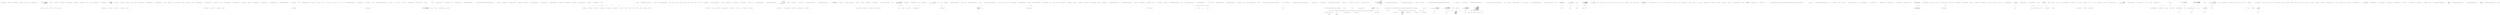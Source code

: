 digraph  {
n0 [cluster="CommandLine.Tests.Unit.Text.HelpTextTests.Create_empty_instance()", label="Entry CommandLine.Tests.Unit.Text.HelpTextTests.Create_empty_instance()", span="16-16"];
n1 [cluster="CommandLine.Tests.Unit.Text.HelpTextTests.Create_empty_instance()", label="Assert.Equal(string.Empty, new HelpText().ToString())", span="18-18"];
n2 [cluster="CommandLine.Tests.Unit.Text.HelpTextTests.Create_empty_instance()", label="Exit CommandLine.Tests.Unit.Text.HelpTextTests.Create_empty_instance()", span="16-16"];
n3 [cluster="CommandLine.Text.HelpText.HelpText()", label="Entry CommandLine.Text.HelpText.HelpText()", span="33-33"];
n4 [cluster="CommandLine.Text.HelpText.ToString()", label="Entry CommandLine.Text.HelpText.ToString()", span="427-427"];
n5 [cluster="Unk.Equal", label="Entry Unk.Equal", span=""];
n6 [cluster="CommandLine.Tests.Unit.Text.HelpTextTests.Create_instance_without_options()", label="Entry CommandLine.Tests.Unit.Text.HelpTextTests.Create_instance_without_options()", span="22-22"];
n7 [cluster="CommandLine.Tests.Unit.Text.HelpTextTests.Create_instance_without_options()", label="var sut =\r\n                new HelpText(new HeadingInfo(''Unit-tests'', ''2.0''), new CopyrightInfo(true, ''Author'', 2005, 2013))\r\n                    .AddPreOptionsLine(''pre-options line 1'')\r\n                    .AddPreOptionsLine(''pre-options line 2'')\r\n                    .AddPostOptionsLine(''post-options line 1'')\r\n                    .AddPostOptionsLine(''post-options line 2'')", span="26-31"];
n8 [cluster="CommandLine.Tests.Unit.Text.HelpTextTests.Create_instance_without_options()", label="var lines = sut.ToString().ToNotEmptyLines()", span="34-34"];
n16 [cluster="CommandLine.Text.HelpText.HelpText(string, string)", label="Entry CommandLine.Text.HelpText.HelpText(string, string)", span="79-79"];
n17 [cluster="CommandLine.Text.HeadingInfo.HeadingInfo(string, string)", label="Entry CommandLine.Text.HeadingInfo.HeadingInfo(string, string)", span="37-37"];
n18 [cluster="CommandLine.Text.CopyrightInfo.CopyrightInfo(bool, string, params int[])", label="Entry CommandLine.Text.CopyrightInfo.CopyrightInfo(bool, string, params int[])", span="59-59"];
n19 [cluster="CommandLine.Text.HelpText.AddPreOptionsLine(string)", label="Entry CommandLine.Text.HelpText.AddPreOptionsLine(string)", span="323-323"];
n20 [cluster="CommandLine.Text.HelpText.AddPostOptionsLine(string)", label="Entry CommandLine.Text.HelpText.AddPostOptionsLine(string)", span="333-333"];
n9 [cluster="CommandLine.Tests.Unit.Text.HelpTextTests.Create_instance_without_options()", label="Assert.Equal(''Unit-tests 2.0'', lines[0])", span="36-36"];
n21 [cluster="string.ToNotEmptyLines()", label="Entry string.ToNotEmptyLines()", span="9-9"];
n10 [cluster="CommandLine.Tests.Unit.Text.HelpTextTests.Create_instance_without_options()", label="Assert.Equal(''Copyright (C) 2005 - 2013 Author'', lines[1])", span="37-37"];
n11 [cluster="CommandLine.Tests.Unit.Text.HelpTextTests.Create_instance_without_options()", label="Assert.Equal(''pre-options line 1'', lines[2])", span="38-38"];
n12 [cluster="CommandLine.Tests.Unit.Text.HelpTextTests.Create_instance_without_options()", label="Assert.Equal(''pre-options line 2'', lines[3])", span="39-39"];
n13 [cluster="CommandLine.Tests.Unit.Text.HelpTextTests.Create_instance_without_options()", label="Assert.Equal(''post-options line 1'', lines[4])", span="40-40"];
n14 [cluster="CommandLine.Tests.Unit.Text.HelpTextTests.Create_instance_without_options()", label="Assert.Equal(''post-options line 2'', lines[5])", span="41-41"];
n15 [cluster="CommandLine.Tests.Unit.Text.HelpTextTests.Create_instance_without_options()", label="Exit CommandLine.Tests.Unit.Text.HelpTextTests.Create_instance_without_options()", span="22-22"];
n22 [cluster="CommandLine.Tests.Unit.Text.HelpTextTests.Create_instance_with_options()", label="Entry CommandLine.Tests.Unit.Text.HelpTextTests.Create_instance_with_options()", span="46-46"];
n23 [cluster="CommandLine.Tests.Unit.Text.HelpTextTests.Create_instance_with_options()", label="var sut = new HelpText { AddDashesToOption = true }\r\n                .AddPreOptionsLine(''pre-options'')\r\n                .AddOptions(new FakeOptions())\r\n                .AddPostOptionsLine(''post-options'')", span="50-53"];
n24 [cluster="CommandLine.Tests.Unit.Text.HelpTextTests.Create_instance_with_options()", label="var lines = sut.ToString().ToNotEmptyLines().TrimStringArray()", span="57-57"];
n32 [cluster="CommandLine.Tests.Fakes.FakeOptions.FakeOptions()", label="Entry CommandLine.Tests.Fakes.FakeOptions.FakeOptions()", span="6-6"];
n33 [cluster="CommandLine.Text.HelpText.AddOptions<T>(T)", label="Entry CommandLine.Text.HelpText.AddOptions<T>(T)", span="343-343"];
n25 [cluster="CommandLine.Tests.Unit.Text.HelpTextTests.Create_instance_with_options()", label="Assert.Equal(''pre-options'', lines[0])", span="58-58"];
n34 [cluster="string[].TrimStringArray()", label="Entry string[].TrimStringArray()", span="14-14"];
n26 [cluster="CommandLine.Tests.Unit.Text.HelpTextTests.Create_instance_with_options()", label="Assert.Equal(''--stringvalue    Define a string value here.'', lines[1])", span="59-59"];
n27 [cluster="CommandLine.Tests.Unit.Text.HelpTextTests.Create_instance_with_options()", label="Assert.Equal(''-i               Define a int sequence here.'', lines[2])", span="60-60"];
n28 [cluster="CommandLine.Tests.Unit.Text.HelpTextTests.Create_instance_with_options()", label="Assert.Equal(''-x               Define a boolean or switch value here.'', lines[3])", span="61-61"];
n29 [cluster="CommandLine.Tests.Unit.Text.HelpTextTests.Create_instance_with_options()", label="Assert.Equal(''--help           Display this help screen.'', lines[4])", span="62-62"];
n30 [cluster="CommandLine.Tests.Unit.Text.HelpTextTests.Create_instance_with_options()", label="Assert.Equal(''post-options'', lines[5])", span="63-63"];
n31 [cluster="CommandLine.Tests.Unit.Text.HelpTextTests.Create_instance_with_options()", label="Exit CommandLine.Tests.Unit.Text.HelpTextTests.Create_instance_with_options()", span="46-46"];
n35 [cluster="CommandLine.Tests.Unit.Text.HelpTextTests.Create_instance_with_enum_options_enabled()", label="Entry CommandLine.Tests.Unit.Text.HelpTextTests.Create_instance_with_enum_options_enabled()", span="68-68"];
n45 [cluster="CommandLine.Tests.Fakes.FakeOptionsWithHelpTextEnum.FakeOptionsWithHelpTextEnum()", label="Entry CommandLine.Tests.Fakes.FakeOptionsWithHelpTextEnum.FakeOptionsWithHelpTextEnum()", span="13-13"];
n38 [cluster="CommandLine.Tests.Unit.Text.HelpTextTests.Create_instance_with_enum_options_enabled()", label="Assert.Equal(''pre-options'', lines[0])", span="80-80"];
n39 [cluster="CommandLine.Tests.Unit.Text.HelpTextTests.Create_instance_with_enum_options_enabled()", label="Assert.Equal(''--stringvalue    Define a string value here.'', lines[1])", span="81-81"];
n40 [cluster="CommandLine.Tests.Unit.Text.HelpTextTests.Create_instance_with_enum_options_enabled()", label="Assert.Equal(''--shape          Define a enum value here. Valid values: Circle, Square,'', lines[2])", span="82-82"];
n41 [cluster="CommandLine.Tests.Unit.Text.HelpTextTests.Create_instance_with_enum_options_enabled()", label="Assert.Equal(''Triangle'', lines[3])", span="83-83"];
n42 [cluster="CommandLine.Tests.Unit.Text.HelpTextTests.Create_instance_with_enum_options_enabled()", label="Assert.Equal(''--help           Display this help screen.'', lines[4])", span="84-84"];
n43 [cluster="CommandLine.Tests.Unit.Text.HelpTextTests.Create_instance_with_enum_options_enabled()", label="Assert.Equal(''post-options'', lines[5])", span="85-85"];
n44 [cluster="CommandLine.Tests.Unit.Text.HelpTextTests.Create_instance_with_enum_options_enabled()", label="Exit CommandLine.Tests.Unit.Text.HelpTextTests.Create_instance_with_enum_options_enabled()", span="68-68"];
n46 [cluster="CommandLine.Tests.Unit.Text.HelpTextTests.Create_instance_with_enum_options_disabled()", label="Entry CommandLine.Tests.Unit.Text.HelpTextTests.Create_instance_with_enum_options_disabled()", span="90-90"];
n48 [cluster="CommandLine.Tests.Unit.Text.HelpTextTests.Create_instance_with_enum_options_disabled()", label="var lines = sut.ToString().ToNotEmptyLines().TrimStringArray()", span="101-101"];
n49 [cluster="CommandLine.Tests.Unit.Text.HelpTextTests.Create_instance_with_enum_options_disabled()", label="Assert.Equal(''pre-options'', lines[0])", span="102-102"];
n50 [cluster="CommandLine.Tests.Unit.Text.HelpTextTests.Create_instance_with_enum_options_disabled()", label="Assert.Equal(''--stringvalue    Define a string value here.'', lines[1])", span="103-103"];
n51 [cluster="CommandLine.Tests.Unit.Text.HelpTextTests.Create_instance_with_enum_options_disabled()", label="Assert.Equal(''--shape          Define a enum value here.'', lines[2])", span="104-104"];
n52 [cluster="CommandLine.Tests.Unit.Text.HelpTextTests.Create_instance_with_enum_options_disabled()", label="Assert.Equal(''--help           Display this help screen.'', lines[3])", span="105-105"];
n53 [cluster="CommandLine.Tests.Unit.Text.HelpTextTests.Create_instance_with_enum_options_disabled()", label="Assert.Equal(''post-options'', lines[4])", span="106-106"];
n54 [cluster="CommandLine.Tests.Unit.Text.HelpTextTests.Create_instance_with_enum_options_disabled()", label="Exit CommandLine.Tests.Unit.Text.HelpTextTests.Create_instance_with_enum_options_disabled()", span="90-90"];
n55 [cluster="CommandLine.Tests.Unit.Text.HelpTextTests.When_defined_MetaValue_should_be_rendered()", label="Entry CommandLine.Tests.Unit.Text.HelpTextTests.When_defined_MetaValue_should_be_rendered()", span="111-111"];
n57 [cluster="CommandLine.Tests.Unit.Text.HelpTextTests.When_defined_MetaValue_should_be_rendered()", label="var lines = sut.ToString().ToNotEmptyLines().TrimStringArray()", span="119-119"];
n60 [cluster="CommandLine.Text.HelpText.HelpText(string)", label="Entry CommandLine.Text.HelpText.HelpText(string)", span="56-56"];
n61 [cluster="CommandLine.Tests.Fakes.FakeOptionsWithMetaValue.FakeOptionsWithMetaValue()", label="Entry CommandLine.Tests.Fakes.FakeOptionsWithMetaValue.FakeOptionsWithMetaValue()", span="4-4"];
n58 [cluster="CommandLine.Tests.Unit.Text.HelpTextTests.When_defined_MetaValue_should_be_rendered()", label="Assert.Equal(''i FILE, input-file=FILE    Required. Specify input FILE to be processed.'', lines[2])", span="121-121"];
n59 [cluster="CommandLine.Tests.Unit.Text.HelpTextTests.When_defined_MetaValue_should_be_rendered()", label="Exit CommandLine.Tests.Unit.Text.HelpTextTests.When_defined_MetaValue_should_be_rendered()", span="111-111"];
n62 [cluster="CommandLine.Tests.Unit.Text.HelpTextTests.When_help_text_is_longer_than_width_it_will_wrap_around_as_if_in_a_column()", label="Entry CommandLine.Tests.Unit.Text.HelpTextTests.When_help_text_is_longer_than_width_it_will_wrap_around_as_if_in_a_column()", span="126-126"];
n63 [cluster="CommandLine.Tests.Unit.Text.HelpTextTests.When_help_text_is_longer_than_width_it_will_wrap_around_as_if_in_a_column()", label="var sut = new HelpText(new HeadingInfo(''CommandLine.Tests.dll'', ''1.9.4.131''))", span="130-130"];
n64 [cluster="CommandLine.Tests.Unit.Text.HelpTextTests.When_help_text_is_longer_than_width_it_will_wrap_around_as_if_in_a_column()", label="sut.MaximumDisplayWidth = 40", span="131-131"];
n65 [cluster="CommandLine.Tests.Unit.Text.HelpTextTests.When_help_text_is_longer_than_width_it_will_wrap_around_as_if_in_a_column()", label="sut.AddOptions(new FakeOptionsWithLongDescription())", span="132-132"];
n73 [cluster="CommandLine.Tests.Fakes.FakeOptionsWithLongDescription.FakeOptionsWithLongDescription()", label="Entry CommandLine.Tests.Fakes.FakeOptionsWithLongDescription.FakeOptionsWithLongDescription()", span="22-22"];
n67 [cluster="CommandLine.Tests.Unit.Text.HelpTextTests.When_help_text_is_longer_than_width_it_will_wrap_around_as_if_in_a_column()", label="lines[2].Should().Be(''  v, verbose    This is the description'')", span="136-136"];
n74 [cluster="string.Split(string[], System.StringSplitOptions)", label="Entry string.Split(string[], System.StringSplitOptions)", span="0-0"];
n68 [cluster="CommandLine.Tests.Unit.Text.HelpTextTests.When_help_text_is_longer_than_width_it_will_wrap_around_as_if_in_a_column()", label="lines[3].Should().Be(''                of the verbosity to '')", span="138-138"];
n69 [cluster="CommandLine.Tests.Unit.Text.HelpTextTests.When_help_text_is_longer_than_width_it_will_wrap_around_as_if_in_a_column()", label="lines[4].Should().Be(''                test out the wrapping '')", span="139-139"];
n70 [cluster="CommandLine.Tests.Unit.Text.HelpTextTests.When_help_text_is_longer_than_width_it_will_wrap_around_as_if_in_a_column()", label="lines[5].Should().Be(''                capabilities of the '')", span="140-140"];
n71 [cluster="CommandLine.Tests.Unit.Text.HelpTextTests.When_help_text_is_longer_than_width_it_will_wrap_around_as_if_in_a_column()", label="lines[6].Should().Be(''                Help Text.'')", span="141-141"];
n75 [cluster="Unk.Should", label="Entry Unk.Should", span=""];
n76 [cluster="Unk.Be", label="Entry Unk.Be", span=""];
n72 [cluster="CommandLine.Tests.Unit.Text.HelpTextTests.When_help_text_is_longer_than_width_it_will_wrap_around_as_if_in_a_column()", label="Exit CommandLine.Tests.Unit.Text.HelpTextTests.When_help_text_is_longer_than_width_it_will_wrap_around_as_if_in_a_column()", span="126-126"];
n77 [cluster="CommandLine.Tests.Unit.Text.HelpTextTests.Long_help_text_without_spaces()", label="Entry CommandLine.Tests.Unit.Text.HelpTextTests.Long_help_text_without_spaces()", span="146-146"];
n78 [cluster="CommandLine.Tests.Unit.Text.HelpTextTests.Long_help_text_without_spaces()", label="var sut = new HelpText(new HeadingInfo(''CommandLine.Tests.dll'', ''1.9.4.131''))", span="150-150"];
n79 [cluster="CommandLine.Tests.Unit.Text.HelpTextTests.Long_help_text_without_spaces()", label="sut.MaximumDisplayWidth = 40", span="151-151"];
n80 [cluster="CommandLine.Tests.Unit.Text.HelpTextTests.Long_help_text_without_spaces()", label="sut.AddOptions(new FakeOptionsWithLongDescriptionAndNoSpaces())", span="152-152"];
n89 [cluster="CommandLine.Tests.Fakes.FakeOptionsWithLongDescriptionAndNoSpaces.FakeOptionsWithLongDescriptionAndNoSpaces()", label="Entry CommandLine.Tests.Fakes.FakeOptionsWithLongDescriptionAndNoSpaces.FakeOptionsWithLongDescriptionAndNoSpaces()", span="31-31"];
n83 [cluster="CommandLine.Tests.Unit.Text.HelpTextTests.Long_help_text_without_spaces()", label="lines[3].Should().Be(''                012345678901234567890123'')", span="157-157"];
n84 [cluster="CommandLine.Tests.Unit.Text.HelpTextTests.Long_help_text_without_spaces()", label="lines[4].Should().Be(''                After'')", span="158-158"];
n85 [cluster="CommandLine.Tests.Unit.Text.HelpTextTests.Long_help_text_without_spaces()", label="lines[5].Should().Be(''  input-file    Before '')", span="159-159"];
n86 [cluster="CommandLine.Tests.Unit.Text.HelpTextTests.Long_help_text_without_spaces()", label="lines[6].Should().Be(''                012345678901234567890123'')", span="160-160"];
n88 [cluster="CommandLine.Tests.Unit.Text.HelpTextTests.Long_help_text_without_spaces()", label="Exit CommandLine.Tests.Unit.Text.HelpTextTests.Long_help_text_without_spaces()", span="146-146"];
n90 [cluster="CommandLine.Tests.Unit.Text.HelpTextTests.Long_pre_and_post_lines_without_spaces()", label="Entry CommandLine.Tests.Unit.Text.HelpTextTests.Long_pre_and_post_lines_without_spaces()", span="166-166"];
n91 [cluster="CommandLine.Tests.Unit.Text.HelpTextTests.Long_pre_and_post_lines_without_spaces()", label="var sut = new HelpText(''Heading Info.'')", span="170-170"];
n92 [cluster="CommandLine.Tests.Unit.Text.HelpTextTests.Long_pre_and_post_lines_without_spaces()", label="sut.MaximumDisplayWidth = 40", span="171-171"];
n93 [cluster="CommandLine.Tests.Unit.Text.HelpTextTests.Long_pre_and_post_lines_without_spaces()", label="sut.AddPreOptionsLine(''Before 0123456789012345678901234567890123456789012 After'')\r\n                .AddOptions(new FakeOptionsForHelp())\r\n                .AddPostOptionsLine(''Before 0123456789012345678901234567890123456789 After'')", span="172-174"];
n94 [cluster="CommandLine.Tests.Unit.Text.HelpTextTests.Long_pre_and_post_lines_without_spaces()", label="var lines = sut.ToString().Split(new string[] { Environment.NewLine }, StringSplitOptions.None)", span="177-177"];
n102 [cluster="CommandLine.Tests.Fakes.FakeOptionsForHelp.FakeOptionsForHelp()", label="Entry CommandLine.Tests.Fakes.FakeOptionsForHelp.FakeOptionsForHelp()", span="4-4"];
n95 [cluster="CommandLine.Tests.Unit.Text.HelpTextTests.Long_pre_and_post_lines_without_spaces()", label="lines[1].Should().Be(''Before '')", span="178-178"];
n97 [cluster="CommandLine.Tests.Unit.Text.HelpTextTests.Long_pre_and_post_lines_without_spaces()", label="lines[3].Should().Be(''012 After'')", span="180-180"];
n98 [cluster="CommandLine.Tests.Unit.Text.HelpTextTests.Long_pre_and_post_lines_without_spaces()", label="lines[lines.Length - 3].Should().Be(''Before '')", span="181-181"];
n99 [cluster="CommandLine.Tests.Unit.Text.HelpTextTests.Long_pre_and_post_lines_without_spaces()", label="lines[lines.Length - 2].Should().Be(''0123456789012345678901234567890123456789'')", span="182-182"];
n100 [cluster="CommandLine.Tests.Unit.Text.HelpTextTests.Long_pre_and_post_lines_without_spaces()", label="lines[lines.Length - 1].Should().Be('' After'')", span="183-183"];
n101 [cluster="CommandLine.Tests.Unit.Text.HelpTextTests.Long_pre_and_post_lines_without_spaces()", label="Exit CommandLine.Tests.Unit.Text.HelpTextTests.Long_pre_and_post_lines_without_spaces()", span="166-166"];
n103 [cluster="CommandLine.Tests.Unit.Text.HelpTextTests.Invoking_RenderParsingErrorsText_returns_appropriate_formatted_text()", label="Entry CommandLine.Tests.Unit.Text.HelpTextTests.Invoking_RenderParsingErrorsText_returns_appropriate_formatted_text()", span="189-189"];
n117 [cluster="CommandLine.ParserResult<T>.ParserResult(CommandLine.ParserResultType, T, System.Collections.Generic.IEnumerable<CommandLine.Error>, CommandLine.Infrastructure.Maybe<System.Collections.Generic.IEnumerable<System.Type>>)", label="Entry CommandLine.ParserResult<T>.ParserResult(CommandLine.ParserResultType, T, System.Collections.Generic.IEnumerable<CommandLine.Error>, CommandLine.Infrastructure.Maybe<System.Collections.Generic.IEnumerable<System.Type>>)", span="23-23"];
n118 [cluster="CommandLine.NullInstance.NullInstance()", label="Entry CommandLine.NullInstance.NullInstance()", span="9-9"];
n119 [cluster="CommandLine.BadFormatTokenError.BadFormatTokenError(string)", label="Entry CommandLine.BadFormatTokenError.BadFormatTokenError(string)", span="188-188"];
n120 [cluster="CommandLine.MissingValueOptionError.MissingValueOptionError(CommandLine.NameInfo)", label="Entry CommandLine.MissingValueOptionError.MissingValueOptionError(CommandLine.NameInfo)", span="261-261"];
n121 [cluster="CommandLine.NameInfo.NameInfo(string, string)", label="Entry CommandLine.NameInfo.NameInfo(string, string)", span="20-20"];
n122 [cluster="CommandLine.UnknownOptionError.UnknownOptionError(string)", label="Entry CommandLine.UnknownOptionError.UnknownOptionError(string)", span="272-272"];
n123 [cluster="CommandLine.MissingRequiredOptionError.MissingRequiredOptionError(CommandLine.NameInfo)", label="Entry CommandLine.MissingRequiredOptionError.MissingRequiredOptionError(CommandLine.NameInfo)", span="283-283"];
n124 [cluster="CommandLine.MutuallyExclusiveSetError.MutuallyExclusiveSetError(CommandLine.NameInfo)", label="Entry CommandLine.MutuallyExclusiveSetError.MutuallyExclusiveSetError(CommandLine.NameInfo)", span="294-294"];
n125 [cluster="CommandLine.SequenceOutOfRangeError.SequenceOutOfRangeError(CommandLine.NameInfo)", label="Entry CommandLine.SequenceOutOfRangeError.SequenceOutOfRangeError(CommandLine.NameInfo)", span="316-316"];
n126 [cluster="CommandLine.NoVerbSelectedError.NoVerbSelectedError()", label="Entry CommandLine.NoVerbSelectedError.NoVerbSelectedError()", span="391-391"];
n127 [cluster="CommandLine.BadVerbSelectedError.BadVerbSelectedError(string)", label="Entry CommandLine.BadVerbSelectedError.BadVerbSelectedError(string)", span="327-327"];
n128 [cluster="CommandLine.HelpRequestedError.HelpRequestedError()", label="Entry CommandLine.HelpRequestedError.HelpRequestedError()", span="338-338"];
n129 [cluster="CommandLine.HelpVerbRequestedError.HelpVerbRequestedError(string, System.Type, bool)", label="Entry CommandLine.HelpVerbRequestedError.HelpVerbRequestedError(string, System.Type, bool)", span="353-353"];
n130 [cluster="CommandLine.Infrastructure.Maybe.Nothing<T>()", label="Entry CommandLine.Infrastructure.Maybe.Nothing<T>()", span="66-66"];
n106 [cluster="CommandLine.Tests.Unit.Text.HelpTextTests.Invoking_RenderParsingErrorsText_returns_appropriate_formatted_text()", label="var errorsText = HelpText.RenderParsingErrorsText(fakeResult, fakeRenderer, 2)", span="235-235"];
n133 [cluster="lambda expression", label="err.Tag", span="211-211"];
n135 [cluster="lambda expression", label="return ''ERR '' + ((BadFormatTokenError)err).Token;", span="214-214"];
n137 [cluster="lambda expression", label="return ''ERR '' + ((MissingValueOptionError)err).NameInfo.NameText;", span="216-216"];
n139 [cluster="lambda expression", label="return ''ERR '' + ((UnknownOptionError)err).Token;", span="218-218"];
n141 [cluster="lambda expression", label="return ''ERR '' + ((MissingRequiredOptionError)err).NameInfo.NameText;", span="220-220"];
n143 [cluster="lambda expression", label="return ''ERR '' + ((MutuallyExclusiveSetError)err).NameInfo.NameText;", span="222-222"];
n145 [cluster="lambda expression", label="return ''ERR '' + ((SequenceOutOfRangeError)err).NameInfo.NameText;", span="224-224"];
n149 [cluster="lambda expression", label="return ''ERR '' + ((BadVerbSelectedError)err).Token;", span="228-228"];
n107 [cluster="CommandLine.Tests.Unit.Text.HelpTextTests.Invoking_RenderParsingErrorsText_returns_appropriate_formatted_text()", label="var lines = errorsText.ToNotEmptyLines()", span="238-238"];
n131 [cluster="CommandLine.Text.HelpText.RenderParsingErrorsText<T>(CommandLine.ParserResult<T>, System.Func<CommandLine.Error, string>, int)", label="Entry CommandLine.Text.HelpText.RenderParsingErrorsText<T>(CommandLine.ParserResult<T>, System.Func<CommandLine.Error, string>, int)", span="399-399"];
n108 [cluster="CommandLine.Tests.Unit.Text.HelpTextTests.Invoking_RenderParsingErrorsText_returns_appropriate_formatted_text()", label="Assert.Equal(''  ERR badtoken'', lines[0])", span="240-240"];
n109 [cluster="CommandLine.Tests.Unit.Text.HelpTextTests.Invoking_RenderParsingErrorsText_returns_appropriate_formatted_text()", label="Assert.Equal(''  ERR x, switch'', lines[1])", span="241-241"];
n110 [cluster="CommandLine.Tests.Unit.Text.HelpTextTests.Invoking_RenderParsingErrorsText_returns_appropriate_formatted_text()", label="Assert.Equal(''  ERR unknown'', lines[2])", span="242-242"];
n111 [cluster="CommandLine.Tests.Unit.Text.HelpTextTests.Invoking_RenderParsingErrorsText_returns_appropriate_formatted_text()", label="Assert.Equal(''  ERR missing'', lines[3])", span="243-243"];
n112 [cluster="CommandLine.Tests.Unit.Text.HelpTextTests.Invoking_RenderParsingErrorsText_returns_appropriate_formatted_text()", label="Assert.Equal(''  ERR z'', lines[4])", span="244-244"];
n113 [cluster="CommandLine.Tests.Unit.Text.HelpTextTests.Invoking_RenderParsingErrorsText_returns_appropriate_formatted_text()", label="Assert.Equal(''  ERR s, sequence'', lines[5])", span="245-245"];
n114 [cluster="CommandLine.Tests.Unit.Text.HelpTextTests.Invoking_RenderParsingErrorsText_returns_appropriate_formatted_text()", label="Assert.Equal(''  ERR no-verb-selected'', lines[6])", span="246-246"];
n115 [cluster="CommandLine.Tests.Unit.Text.HelpTextTests.Invoking_RenderParsingErrorsText_returns_appropriate_formatted_text()", label="Assert.Equal(''  ERR badverb'', lines[7])", span="247-247"];
n116 [cluster="CommandLine.Tests.Unit.Text.HelpTextTests.Invoking_RenderParsingErrorsText_returns_appropriate_formatted_text()", label="Exit CommandLine.Tests.Unit.Text.HelpTextTests.Invoking_RenderParsingErrorsText_returns_appropriate_formatted_text()", span="189-189"];
n132 [cluster="lambda expression", label="Entry lambda expression", span="209-232"];
n134 [cluster="lambda expression", label="ErrorType.BadFormatTokenError", span="213-213"];
n136 [cluster="lambda expression", label="ErrorType.MissingValueOptionError", span="215-215"];
n140 [cluster="lambda expression", label="ErrorType.MissingRequiredOptionError", span="219-219"];
n142 [cluster="lambda expression", label="ErrorType.MutuallyExclusiveSetError", span="221-221"];
n144 [cluster="lambda expression", label="ErrorType.SequenceOutOfRangeError", span="223-223"];
n146 [cluster="lambda expression", label="ErrorType.NoVerbSelectedError", span="225-225"];
n148 [cluster="lambda expression", label="ErrorType.BadVerbSelectedError", span="227-227"];
n150 [cluster="lambda expression", label="throw new InvalidOperationException();", span="230-230"];
n147 [cluster="lambda expression", label="return ''ERR no-verb-selected'';", span="226-226"];
n151 [cluster="lambda expression", label="Exit lambda expression", span="209-232"];
n152 [cluster="System.InvalidOperationException.InvalidOperationException()", label="Entry System.InvalidOperationException.InvalidOperationException()", span="0-0"];
n153 [cluster="CommandLine.Tests.Unit.Text.HelpTextTests.Invoke_AutoBuild_for_Options_returns_appropriate_formatted_text()", label="Entry CommandLine.Tests.Unit.Text.HelpTextTests.Invoke_AutoBuild_for_Options_returns_appropriate_formatted_text()", span="252-252"];
n155 [cluster="CommandLine.Tests.Unit.Text.HelpTextTests.Invoke_AutoBuild_for_Options_returns_appropriate_formatted_text()", label="var helpText = HelpText.AutoBuild(fakeResult)", span="266-266"];
n156 [cluster="CommandLine.Tests.Unit.Text.HelpTextTests.Invoke_AutoBuild_for_Options_returns_appropriate_formatted_text()", label="var lines = helpText.ToString().ToNotEmptyLines().TrimStringArray()", span="269-269"];
n167 [cluster="CommandLine.Text.HelpText.AutoBuild<T>(CommandLine.ParserResult<T>)", label="Entry CommandLine.Text.HelpText.AutoBuild<T>(CommandLine.ParserResult<T>)", span="252-252"];
n157 [cluster="CommandLine.Tests.Unit.Text.HelpTextTests.Invoke_AutoBuild_for_Options_returns_appropriate_formatted_text()", label="Assert.True(lines[0].StartsWith(''CommandLine'', StringComparison.Ordinal))", span="271-271"];
n158 [cluster="CommandLine.Tests.Unit.Text.HelpTextTests.Invoke_AutoBuild_for_Options_returns_appropriate_formatted_text()", label="Assert.True(lines[1].StartsWith(''Copyright (c)'', StringComparison.Ordinal))", span="272-272"];
n159 [cluster="CommandLine.Tests.Unit.Text.HelpTextTests.Invoke_AutoBuild_for_Options_returns_appropriate_formatted_text()", label="Assert.Equal(''ERROR(S):'', lines[2])", span="273-273"];
n160 [cluster="CommandLine.Tests.Unit.Text.HelpTextTests.Invoke_AutoBuild_for_Options_returns_appropriate_formatted_text()", label="Assert.Equal(''Token 'badtoken' is not recognized.'', lines[3])", span="274-274"];
n161 [cluster="CommandLine.Tests.Unit.Text.HelpTextTests.Invoke_AutoBuild_for_Options_returns_appropriate_formatted_text()", label="Assert.Equal(''A sequence option 'i' is defined with few items than required.'', lines[4])", span="275-275"];
n162 [cluster="CommandLine.Tests.Unit.Text.HelpTextTests.Invoke_AutoBuild_for_Options_returns_appropriate_formatted_text()", label="Assert.Equal(''--stringvalue    Define a string value here.'', lines[5])", span="276-276"];
n163 [cluster="CommandLine.Tests.Unit.Text.HelpTextTests.Invoke_AutoBuild_for_Options_returns_appropriate_formatted_text()", label="Assert.Equal(''-i               Define a int sequence here.'', lines[6])", span="277-277"];
n164 [cluster="CommandLine.Tests.Unit.Text.HelpTextTests.Invoke_AutoBuild_for_Options_returns_appropriate_formatted_text()", label="Assert.Equal(''-x               Define a boolean or switch value here.'', lines[7])", span="278-278"];
n165 [cluster="CommandLine.Tests.Unit.Text.HelpTextTests.Invoke_AutoBuild_for_Options_returns_appropriate_formatted_text()", label="Assert.Equal(''--help           Display this help screen.'', lines[8])", span="279-279"];
n168 [cluster="string.StartsWith(string, System.StringComparison)", label="Entry string.StartsWith(string, System.StringComparison)", span="0-0"];
n169 [cluster="Unk.True", label="Entry Unk.True", span=""];
n166 [cluster="CommandLine.Tests.Unit.Text.HelpTextTests.Invoke_AutoBuild_for_Options_returns_appropriate_formatted_text()", label="Exit CommandLine.Tests.Unit.Text.HelpTextTests.Invoke_AutoBuild_for_Options_returns_appropriate_formatted_text()", span="252-252"];
n170 [cluster="CommandLine.Tests.Unit.Text.HelpTextTests.Invoke_AutoBuild_for_Verbs_with_specific_verb_returns_appropriate_formatted_text()", label="Entry CommandLine.Tests.Unit.Text.HelpTextTests.Invoke_AutoBuild_for_Verbs_with_specific_verb_returns_appropriate_formatted_text()", span="284-284"];
n171 [cluster="CommandLine.Tests.Unit.Text.HelpTextTests.Invoke_AutoBuild_for_Verbs_with_specific_verb_returns_appropriate_formatted_text()", label="var fakeResult = new ParserResult<object>(\r\n                ParserResultType.Verbs,\r\n                new NullInstance(),\r\n                new Error[]\r\n                    {\r\n                        new HelpVerbRequestedError(''commit'', typeof(CommitOptions), true)\r\n                    },\r\n                Maybe.Nothing<IEnumerable<Type>>())", span="287-294"];
n172 [cluster="CommandLine.Tests.Unit.Text.HelpTextTests.Invoke_AutoBuild_for_Verbs_with_specific_verb_returns_appropriate_formatted_text()", label="var helpText = HelpText.AutoBuild(fakeResult)", span="297-297"];
n173 [cluster="CommandLine.Tests.Unit.Text.HelpTextTests.Invoke_AutoBuild_for_Verbs_with_specific_verb_returns_appropriate_formatted_text()", label="var lines = helpText.ToString().ToNotEmptyLines().TrimStringArray()", span="300-300"];
n174 [cluster="CommandLine.Tests.Unit.Text.HelpTextTests.Invoke_AutoBuild_for_Verbs_with_specific_verb_returns_appropriate_formatted_text()", label="Assert.True(lines[0].StartsWith(''CommandLine'', StringComparison.Ordinal))", span="302-302"];
n175 [cluster="CommandLine.Tests.Unit.Text.HelpTextTests.Invoke_AutoBuild_for_Verbs_with_specific_verb_returns_appropriate_formatted_text()", label="Assert.True(lines[1].StartsWith(''Copyright (c)'', StringComparison.Ordinal))", span="303-303"];
n176 [cluster="CommandLine.Tests.Unit.Text.HelpTextTests.Invoke_AutoBuild_for_Verbs_with_specific_verb_returns_appropriate_formatted_text()", label="Assert.Equal(''-p, --patch    Use the interactive patch selection interface to chose which'', lines[2])", span="304-304"];
n177 [cluster="CommandLine.Tests.Unit.Text.HelpTextTests.Invoke_AutoBuild_for_Verbs_with_specific_verb_returns_appropriate_formatted_text()", label="Assert.Equal(''changes to commit.'', lines[3])", span="305-305"];
n178 [cluster="CommandLine.Tests.Unit.Text.HelpTextTests.Invoke_AutoBuild_for_Verbs_with_specific_verb_returns_appropriate_formatted_text()", label="Assert.Equal(''--amend        Used to amend the tip of the current branch.'', lines[4])", span="306-306"];
n179 [cluster="CommandLine.Tests.Unit.Text.HelpTextTests.Invoke_AutoBuild_for_Verbs_with_specific_verb_returns_appropriate_formatted_text()", label="Assert.Equal(''--help         Display this help screen.'', lines[5])", span="307-307"];
n180 [cluster="CommandLine.Tests.Unit.Text.HelpTextTests.Invoke_AutoBuild_for_Verbs_with_specific_verb_returns_appropriate_formatted_text()", label="Exit CommandLine.Tests.Unit.Text.HelpTextTests.Invoke_AutoBuild_for_Verbs_with_specific_verb_returns_appropriate_formatted_text()", span="284-284"];
n181 [cluster="CommandLine.Tests.Unit.Text.HelpTextTests.Invoke_AutoBuild_for_Verbs_with_unknown_verb_returns_appropriate_formatted_text()", label="Entry CommandLine.Tests.Unit.Text.HelpTextTests.Invoke_AutoBuild_for_Verbs_with_unknown_verb_returns_appropriate_formatted_text()", span="312-312"];
n182 [cluster="CommandLine.Tests.Unit.Text.HelpTextTests.Invoke_AutoBuild_for_Verbs_with_unknown_verb_returns_appropriate_formatted_text()", label="var verbTypes = Enumerable.Empty<Type>().Concat(\r\n                new[] { typeof(AddOptions), typeof(CommitOptions), typeof(CloneOptions) })", span="315-316"];
n193 [cluster="System.Linq.Enumerable.Empty<TResult>()", label="Entry System.Linq.Enumerable.Empty<TResult>()", span="0-0"];
n194 [cluster="System.Collections.Generic.IEnumerable<TSource>.Concat<TSource>(System.Collections.Generic.IEnumerable<TSource>)", label="Entry System.Collections.Generic.IEnumerable<TSource>.Concat<TSource>(System.Collections.Generic.IEnumerable<TSource>)", span="0-0"];
n184 [cluster="CommandLine.Tests.Unit.Text.HelpTextTests.Invoke_AutoBuild_for_Verbs_with_unknown_verb_returns_appropriate_formatted_text()", label="var helpText = HelpText.AutoBuild(fakeResult)", span="327-327"];
n195 [cluster="CommandLine.Infrastructure.Maybe.Just<T>(T)", label="Entry CommandLine.Infrastructure.Maybe.Just<T>(T)", span="71-71"];
n185 [cluster="CommandLine.Tests.Unit.Text.HelpTextTests.Invoke_AutoBuild_for_Verbs_with_unknown_verb_returns_appropriate_formatted_text()", label="var lines = helpText.ToString().ToNotEmptyLines().TrimStringArray()", span="330-330"];
n186 [cluster="CommandLine.Tests.Unit.Text.HelpTextTests.Invoke_AutoBuild_for_Verbs_with_unknown_verb_returns_appropriate_formatted_text()", label="Assert.True(lines[0].StartsWith(''CommandLine'', StringComparison.Ordinal))", span="332-332"];
n187 [cluster="CommandLine.Tests.Unit.Text.HelpTextTests.Invoke_AutoBuild_for_Verbs_with_unknown_verb_returns_appropriate_formatted_text()", label="Assert.True(lines[1].StartsWith(''Copyright (c)'', StringComparison.Ordinal))", span="333-333"];
n188 [cluster="CommandLine.Tests.Unit.Text.HelpTextTests.Invoke_AutoBuild_for_Verbs_with_unknown_verb_returns_appropriate_formatted_text()", label="Assert.Equal(''add       Add file contents to the index.'', lines[2])", span="334-334"];
n189 [cluster="CommandLine.Tests.Unit.Text.HelpTextTests.Invoke_AutoBuild_for_Verbs_with_unknown_verb_returns_appropriate_formatted_text()", label="Assert.Equal(''commit    Record changes to the repository.'', lines[3])", span="335-335"];
n190 [cluster="CommandLine.Tests.Unit.Text.HelpTextTests.Invoke_AutoBuild_for_Verbs_with_unknown_verb_returns_appropriate_formatted_text()", label="Assert.Equal(''clone     Clone a repository into a new directory.'', lines[4])", span="336-336"];
n192 [cluster="CommandLine.Tests.Unit.Text.HelpTextTests.Invoke_AutoBuild_for_Verbs_with_unknown_verb_returns_appropriate_formatted_text()", label="Exit CommandLine.Tests.Unit.Text.HelpTextTests.Invoke_AutoBuild_for_Verbs_with_unknown_verb_returns_appropriate_formatted_text()", span="312-312"];
m0_14 [cluster="CommandLine.Parsing.ArgumentParser.Create(string, bool)", file="EnumerableExtensions.cs", label="argument.IsNumeric()", span="61-61"];
m0_12 [cluster="CommandLine.Core.NameLookup.HavingSeparator(string, System.Collections.Generic.IEnumerable<CommandLine.Core.OptionSpecification>, System.StringComparer)", file="EnumerableExtensions.cs", label="return specifications.SingleOrDefault(\r\n                a => name.MatchName(a.ShortName, a.LongName, comparer) && a.Separator != '\0')\r\n                .ToMaybe()\r\n                .MapMaybeOrDefault(spec => Maybe.Just(spec.Separator), Maybe.Nothing<char>());", span="30-33"];
m0_76 [cluster="CommandLine.ParsingError.ParsingError(char?, string, bool)", file="EnumerableExtensions.cs", label="Entry CommandLine.ParsingError.ParsingError(char?, string, bool)", span="36-36"];
m0_10 [cluster="CommandLine.Parsing.ArgumentParser.CompareLong(string, string, bool)", file="EnumerableExtensions.cs", label="return string.Compare(\r\n                argument,\r\n                option.ToOption(),\r\n                caseSensitive ? StringComparison.Ordinal : StringComparison.OrdinalIgnoreCase) == 0;", span="53-56"];
m0_24 [cluster="string.IsNumeric()", file="EnumerableExtensions.cs", label="Entry string.IsNumeric()", span="40-40"];
m0_26 [cluster="string.IsLongOption()", file="EnumerableExtensions.cs", label="System.StringComparer", span=""];
m0_65 [cluster="CommandLine.Parsing.ArgumentParser.EnsureOptionAttributeIsArrayCompatible(CommandLine.Parsing.OptionInfo)", file="EnumerableExtensions.cs", label="Entry CommandLine.Parsing.ArgumentParser.EnsureOptionAttributeIsArrayCompatible(CommandLine.Parsing.OptionInfo)", span="155-155"];
m0_66 [cluster="CommandLine.Parsing.ArgumentParser.EnsureOptionAttributeIsArrayCompatible(CommandLine.Parsing.OptionInfo)", file="EnumerableExtensions.cs", label="!option.IsAttributeArrayCompatible", span="157-157"];
m0_67 [cluster="CommandLine.Parsing.ArgumentParser.EnsureOptionAttributeIsArrayCompatible(CommandLine.Parsing.OptionInfo)", file="EnumerableExtensions.cs", label="throw new ParserException();", span="159-159"];
m0_68 [cluster="CommandLine.Parsing.ArgumentParser.EnsureOptionAttributeIsArrayCompatible(CommandLine.Parsing.OptionInfo)", file="EnumerableExtensions.cs", label="Exit CommandLine.Parsing.ArgumentParser.EnsureOptionAttributeIsArrayCompatible(CommandLine.Parsing.OptionInfo)", span="155-155"];
m0_4 [cluster="CommandLine.Core.NameLookup.Contains(string, System.Collections.Generic.IEnumerable<CommandLine.Core.OptionSpecification>, System.StringComparer)", color=green, community=0, file="EnumerableExtensions.cs", label="return option.ConversionType == typeof(bool)\r\n                ? NameLookupResult.BooleanOptionFound\r\n                : NameLookupResult.OtherOptionFound;", prediction=0, span="22-24"];
m0_5 [cluster="CommandLine.Core.NameLookup.Contains(string, System.Collections.Generic.IEnumerable<CommandLine.Core.OptionSpecification>, System.StringComparer)", file="EnumerableExtensions.cs", label="Exit CommandLine.Core.NameLookup.Contains(string, System.Collections.Generic.IEnumerable<CommandLine.Core.OptionSpecification>, System.StringComparer)", span="18-18"];
m0_6 [cluster="Unk.FirstOrDefault", file="EnumerableExtensions.cs", label="Entry Unk.FirstOrDefault", span=""];
m0_11 [cluster="CommandLine.Parsing.ArgumentParser.CompareLong(string, string, bool)", file="EnumerableExtensions.cs", label="Exit CommandLine.Parsing.ArgumentParser.CompareLong(string, string, bool)", span="51-51"];
m0_13 [cluster="CommandLine.Parsing.ArgumentParser.Create(string, bool)", file="EnumerableExtensions.cs", label="Entry CommandLine.Parsing.ArgumentParser.Create(string, bool)", span="59-59"];
m0_17 [cluster="CommandLine.Parsing.ArgumentParser.Create(string, bool)", file="EnumerableExtensions.cs", label="return null;", span="68-68"];
m0_9 [cluster="lambda expression", file="EnumerableExtensions.cs", label="Exit lambda expression", span="20-20"];
m0_16 [cluster="CSharpx.Maybe.Nothing<T>()", file="EnumerableExtensions.cs", label="Entry CSharpx.Maybe.Nothing<T>()", span="116-116"];
m0_18 [cluster="lambda expression", file="EnumerableExtensions.cs", label="Entry lambda expression", span="31-31"];
m0_19 [cluster="lambda expression", file="EnumerableExtensions.cs", label="name.MatchName(a.ShortName, a.LongName, comparer) && a.Separator != '\0'", span="31-31"];
m0_20 [cluster="lambda expression", file="EnumerableExtensions.cs", label="Exit lambda expression", span="31-31"];
m0_21 [cluster="lambda expression", file="EnumerableExtensions.cs", label="Entry lambda expression", span="33-33"];
m0_15 [cluster="Unk.ToMaybe", file="EnumerableExtensions.cs", label="Entry Unk.ToMaybe", span=""];
m0_22 [cluster="lambda expression", file="EnumerableExtensions.cs", label="Maybe.Just(spec.Separator)", span="33-33"];
m0_23 [cluster="lambda expression", file="EnumerableExtensions.cs", label="Exit lambda expression", span="33-33"];
m0_25 [cluster="string.IsDash()", file="EnumerableExtensions.cs", label=string, span=""];
m0_54 [cluster="CommandLine.ParserException.ParserException()", file="EnumerableExtensions.cs", label="Entry CommandLine.ParserException.ParserException()", span="40-40"];
m0_73 [cluster="CommandLine.Parsing.ArgumentParser.DefineOptionThatViolatesFormat(CommandLine.Parsing.OptionInfo)", file="EnumerableExtensions.cs", label="Entry CommandLine.Parsing.ArgumentParser.DefineOptionThatViolatesFormat(CommandLine.Parsing.OptionInfo)", span="171-171"];
m0_74 [cluster="CommandLine.Parsing.ArgumentParser.DefineOptionThatViolatesFormat(CommandLine.Parsing.OptionInfo)", file="EnumerableExtensions.cs", label="PostParsingState.Add(new ParsingError(option.ShortName, option.LongName, true))", span="173-173"];
m0_75 [cluster="CommandLine.Parsing.ArgumentParser.DefineOptionThatViolatesFormat(CommandLine.Parsing.OptionInfo)", file="EnumerableExtensions.cs", label="Exit CommandLine.Parsing.ArgumentParser.DefineOptionThatViolatesFormat(CommandLine.Parsing.OptionInfo)", span="171-171"];
m0_58 [cluster="CommandLine.Parsing.ArgumentParser.BooleanToParserState(bool, bool)", file="EnumerableExtensions.cs", label="Entry CommandLine.Parsing.ArgumentParser.BooleanToParserState(bool, bool)", span="140-140"];
m0_59 [cluster="CommandLine.Parsing.ArgumentParser.BooleanToParserState(bool, bool)", file="EnumerableExtensions.cs", label="value && !addMoveNextIfTrue", span="142-142"];
m0_60 [cluster="CommandLine.Parsing.ArgumentParser.BooleanToParserState(bool, bool)", file="EnumerableExtensions.cs", label="return PresentParserState.Success;", span="144-144"];
m0_63 [cluster="CommandLine.Parsing.ArgumentParser.BooleanToParserState(bool, bool)", file="EnumerableExtensions.cs", label="return PresentParserState.Failure;", span="152-152"];
m0_64 [cluster="CommandLine.Parsing.ArgumentParser.BooleanToParserState(bool, bool)", file="EnumerableExtensions.cs", label="Exit CommandLine.Parsing.ArgumentParser.BooleanToParserState(bool, bool)", span="140-140"];
m0_0 [cluster="CommandLine.Parsing.ArgumentParser.ArgumentParser()", file="EnumerableExtensions.cs", label="Entry CommandLine.Parsing.ArgumentParser.ArgumentParser()", span="33-33"];
m0_1 [cluster="CommandLine.Parsing.ArgumentParser.ArgumentParser()", file="EnumerableExtensions.cs", label="PostParsingState = new List<ParsingError>()", span="35-35"];
m0_2 [cluster="CommandLine.Parsing.ArgumentParser.ArgumentParser()", file="EnumerableExtensions.cs", label="Exit CommandLine.Parsing.ArgumentParser.ArgumentParser()", span="33-33"];
m0_3 [cluster="System.Collections.Generic.List<T>.List()", file="EnumerableExtensions.cs", label="Entry System.Collections.Generic.List<T>.List()", span="0-0"];
m0_27 [cluster="CommandLine.Parsing.LongOptionParser.LongOptionParser(bool)", file="EnumerableExtensions.cs", label=string, span=""];
m0_7 [cluster="char?.ToOption()", file="EnumerableExtensions.cs", label="Entry char?.ToOption()", span="61-61"];
m0_8 [cluster="string.Compare(string, string, System.StringComparison)", file="EnumerableExtensions.cs", label="Entry string.Compare(string, string, System.StringComparison)", span="0-0"];
m0_51 [cluster="CommandLine.Parsing.IArgumentEnumerator.MoveNext()", file="EnumerableExtensions.cs", label="Entry CommandLine.Parsing.IArgumentEnumerator.MoveNext()", span="34-34"];
m0_53 [cluster="CommandLine.Parsing.IArgumentEnumerator.MovePrevious()", file="EnumerableExtensions.cs", label="Entry CommandLine.Parsing.IArgumentEnumerator.MovePrevious()", span="36-36"];
m0_55 [cluster="CommandLine.Parsing.ArgumentParser.BooleanToParserState(bool)", file="EnumerableExtensions.cs", label="Entry CommandLine.Parsing.ArgumentParser.BooleanToParserState(bool)", span="135-135"];
m0_56 [cluster="CommandLine.Parsing.ArgumentParser.BooleanToParserState(bool)", file="EnumerableExtensions.cs", label="return BooleanToParserState(value, false);", span="137-137"];
m0_57 [cluster="CommandLine.Parsing.ArgumentParser.BooleanToParserState(bool)", file="EnumerableExtensions.cs", label="Exit CommandLine.Parsing.ArgumentParser.BooleanToParserState(bool)", span="135-135"];
m0_37 [cluster="CommandLine.Parsing.ArgumentParser.Parse(CommandLine.Parsing.IArgumentEnumerator, CommandLine.Parsing.OptionMap, object)", file="EnumerableExtensions.cs", label="Entry CommandLine.Parsing.ArgumentParser.Parse(CommandLine.Parsing.IArgumentEnumerator, CommandLine.Parsing.OptionMap, object)", span="99-99"];
m0_38 [cluster="CommandLine.Parsing.ArgumentParser.Parse(CommandLine.Parsing.IArgumentEnumerator, CommandLine.Parsing.OptionMap, object)", file="EnumerableExtensions.cs", label="Exit CommandLine.Parsing.ArgumentParser.Parse(CommandLine.Parsing.IArgumentEnumerator, CommandLine.Parsing.OptionMap, object)", span="99-99"];
m0_52 [cluster="System.Collections.Generic.ICollection<T>.Add(T)", file="EnumerableExtensions.cs", label="Entry System.Collections.Generic.ICollection<T>.Add(T)", span="0-0"];
m0_29 [cluster="CommandLine.Parsing.OptionGroupParser.OptionGroupParser(bool)", file="EnumerableExtensions.cs", label="Entry CommandLine.Parsing.OptionGroupParser.OptionGroupParser(bool)", span="33-33"];
m0_30 [cluster="CommandLine.Parsing.ArgumentParser.IsInputValue(string)", file="EnumerableExtensions.cs", label="Entry CommandLine.Parsing.ArgumentParser.IsInputValue(string)", span="84-84"];
m0_31 [cluster="CommandLine.Parsing.ArgumentParser.IsInputValue(string)", file="EnumerableExtensions.cs", label="argument.IsNumeric()", span="86-86"];
m0_33 [cluster="CommandLine.Parsing.ArgumentParser.IsInputValue(string)", file="EnumerableExtensions.cs", label="argument.Length > 0", span="91-91"];
m0_34 [cluster="CommandLine.Parsing.ArgumentParser.IsInputValue(string)", file="EnumerableExtensions.cs", label="return argument.IsDash() || !argument.IsShortOption();", span="93-93"];
m0_32 [cluster="CommandLine.Parsing.ArgumentParser.IsInputValue(string)", file="EnumerableExtensions.cs", label="return true;", span="88-88"];
m0_35 [cluster="CommandLine.Parsing.ArgumentParser.IsInputValue(string)", file="EnumerableExtensions.cs", label="return true;", span="96-96"];
m0_36 [cluster="CommandLine.Parsing.ArgumentParser.IsInputValue(string)", file="EnumerableExtensions.cs", label="Exit CommandLine.Parsing.ArgumentParser.IsInputValue(string)", span="84-84"];
m0_77 [cluster="System.Collections.Generic.List<T>.Add(T)", file="EnumerableExtensions.cs", label="Entry System.Collections.Generic.List<T>.Add(T)", span="0-0"];
m0_39 [cluster="CommandLine.Parsing.ArgumentParser.InternalWrapperOfGetNextInputValues(CommandLine.Parsing.IArgumentEnumerator)", file="EnumerableExtensions.cs", label="Entry CommandLine.Parsing.ArgumentParser.InternalWrapperOfGetNextInputValues(CommandLine.Parsing.IArgumentEnumerator)", span="106-106"];
m0_40 [cluster="CommandLine.Parsing.ArgumentParser.InternalWrapperOfGetNextInputValues(CommandLine.Parsing.IArgumentEnumerator)", file="EnumerableExtensions.cs", label="return GetNextInputValues(ae);", span="108-108"];
m0_41 [cluster="CommandLine.Parsing.ArgumentParser.InternalWrapperOfGetNextInputValues(CommandLine.Parsing.IArgumentEnumerator)", file="EnumerableExtensions.cs", label="Exit CommandLine.Parsing.ArgumentParser.InternalWrapperOfGetNextInputValues(CommandLine.Parsing.IArgumentEnumerator)", span="106-106"];
m0_42 [cluster="CommandLine.Parsing.ArgumentParser.GetNextInputValues(CommandLine.Parsing.IArgumentEnumerator)", file="EnumerableExtensions.cs", label="Entry CommandLine.Parsing.ArgumentParser.GetNextInputValues(CommandLine.Parsing.IArgumentEnumerator)", span="111-111"];
m0_43 [cluster="CommandLine.Parsing.ArgumentParser.GetNextInputValues(CommandLine.Parsing.IArgumentEnumerator)", file="EnumerableExtensions.cs", label="IList<string> list = new List<string>()", span="113-113"];
m0_44 [cluster="CommandLine.Parsing.ArgumentParser.GetNextInputValues(CommandLine.Parsing.IArgumentEnumerator)", file="EnumerableExtensions.cs", label="ae.MoveNext()", span="115-115"];
m0_45 [cluster="CommandLine.Parsing.ArgumentParser.GetNextInputValues(CommandLine.Parsing.IArgumentEnumerator)", file="EnumerableExtensions.cs", label="IsInputValue(ae.Current)", span="117-117"];
m0_46 [cluster="CommandLine.Parsing.ArgumentParser.GetNextInputValues(CommandLine.Parsing.IArgumentEnumerator)", file="EnumerableExtensions.cs", label="list.Add(ae.Current)", span="119-119"];
m0_47 [cluster="CommandLine.Parsing.ArgumentParser.GetNextInputValues(CommandLine.Parsing.IArgumentEnumerator)", file="EnumerableExtensions.cs", label="!ae.MovePrevious()", span="127-127"];
m0_49 [cluster="CommandLine.Parsing.ArgumentParser.GetNextInputValues(CommandLine.Parsing.IArgumentEnumerator)", file="EnumerableExtensions.cs", label="return list;", span="132-132"];
m0_48 [cluster="CommandLine.Parsing.ArgumentParser.GetNextInputValues(CommandLine.Parsing.IArgumentEnumerator)", file="EnumerableExtensions.cs", label="throw new ParserException();", span="129-129"];
m0_50 [cluster="CommandLine.Parsing.ArgumentParser.GetNextInputValues(CommandLine.Parsing.IArgumentEnumerator)", file="EnumerableExtensions.cs", label="Exit CommandLine.Parsing.ArgumentParser.GetNextInputValues(CommandLine.Parsing.IArgumentEnumerator)", span="111-111"];
m0_69 [cluster="CommandLine.Parsing.ArgumentParser.EnsureOptionArrayAttributeIsNotBoundToScalar(CommandLine.Parsing.OptionInfo)", file="EnumerableExtensions.cs", label="Entry CommandLine.Parsing.ArgumentParser.EnsureOptionArrayAttributeIsNotBoundToScalar(CommandLine.Parsing.OptionInfo)", span="163-163"];
m0_70 [cluster="CommandLine.Parsing.ArgumentParser.EnsureOptionArrayAttributeIsNotBoundToScalar(CommandLine.Parsing.OptionInfo)", file="EnumerableExtensions.cs", label="!option.IsArray && option.IsAttributeArrayCompatible", span="165-165"];
m0_71 [cluster="CommandLine.Parsing.ArgumentParser.EnsureOptionArrayAttributeIsNotBoundToScalar(CommandLine.Parsing.OptionInfo)", file="EnumerableExtensions.cs", label="throw new ParserException();", span="167-167"];
m0_72 [cluster="CommandLine.Parsing.ArgumentParser.EnsureOptionArrayAttributeIsNotBoundToScalar(CommandLine.Parsing.OptionInfo)", file="EnumerableExtensions.cs", label="Exit CommandLine.Parsing.ArgumentParser.EnsureOptionArrayAttributeIsNotBoundToScalar(CommandLine.Parsing.OptionInfo)", span="163-163"];
m0_28 [cluster="string.IsShortOption()", file="EnumerableExtensions.cs", label="System.StringComparer", span=""];
m0_78 [file="EnumerableExtensions.cs", label="CommandLine.Parsing.ArgumentParser", span=""];
m3_43 [cluster="Unk.ThrowingValidate", file="KeyValuePairHelperTests.cs", label="Entry Unk.ThrowingValidate", span=""];
m3_62 [cluster="T.SetProperties<T>(System.Collections.Generic.IEnumerable<CommandLine.Core.SpecificationProperty>, System.Func<CommandLine.Core.SpecificationProperty, bool>, System.Func<CommandLine.Core.SpecificationProperty, object>)", file="KeyValuePairHelperTests.cs", label="Entry T.SetProperties<T>(System.Collections.Generic.IEnumerable<CommandLine.Core.SpecificationProperty>, System.Func<CommandLine.Core.SpecificationProperty, bool>, System.Func<CommandLine.Core.SpecificationProperty, object>)", span="34-34"];
m3_10 [cluster="CommandLine.Tests.Unit.Core.KeyValuePairHelperTests.Token_sequence_creates_a_KeyValuePair_sequence()", color=green, community=0, file="KeyValuePairHelperTests.cs", label="result.SequenceEqual(expected)", prediction=1, span="34-34"];
m3_98 [cluster="string.MatchName(string, string, System.StringComparer)", file="KeyValuePairHelperTests.cs", label="Entry string.MatchName(string, string, System.StringComparer)", span="8-8"];
m3_52 [cluster="CommandLine.Core.TokenPartitioner.Partition(System.Collections.Generic.IEnumerable<CommandLine.Core.Token>, System.Func<string, CommandLine.Infrastructure.Maybe<CommandLine.Core.TypeDescriptor>>)", file="KeyValuePairHelperTests.cs", label="Entry CommandLine.Core.TokenPartitioner.Partition(System.Collections.Generic.IEnumerable<CommandLine.Core.Token>, System.Func<string, CommandLine.Infrastructure.Maybe<CommandLine.Core.TypeDescriptor>>)", span="12-12"];
m3_48 [cluster="CommandLine.Infrastructure.Maybe<T1>.Return<T1, T2>(System.Func<T1, T2>, T2)", file="KeyValuePairHelperTests.cs", label="Entry CommandLine.Infrastructure.Maybe<T1>.Return<T1, T2>(System.Func<T1, T2>, T2)", span="100-100"];
m3_68 [cluster="System.Collections.Generic.IEnumerable<TSource>.ToArray<TSource>()", file="KeyValuePairHelperTests.cs", label="Entry System.Collections.Generic.IEnumerable<TSource>.ToArray<TSource>()", span="0-0"];
m3_91 [cluster="CommandLine.Core.TypeConverter.ChangeType(System.Collections.Generic.IEnumerable<string>, System.Type, bool, System.Globalization.CultureInfo)", file="KeyValuePairHelperTests.cs", label="Entry CommandLine.Core.TypeConverter.ChangeType(System.Collections.Generic.IEnumerable<string>, System.Type, bool, System.Globalization.CultureInfo)", span="12-12"];
m3_105 [cluster="CommandLine.Infrastructure.Maybe<T>.IsJust<T>()", file="KeyValuePairHelperTests.cs", label="Entry CommandLine.Infrastructure.Maybe<T>.IsJust<T>()", span="149-149"];
m3_61 [cluster="T.cstr", file="KeyValuePairHelperTests.cs", label="Entry T.cstr", span=""];
m3_120 [cluster="CommandLine.Infrastructure.Maybe<T>.MatchNothing()", file="KeyValuePairHelperTests.cs", label="Entry CommandLine.Infrastructure.Maybe<T>.MatchNothing()", span="26-26"];
m3_13 [cluster="lambda expression", file="KeyValuePairHelperTests.cs", label="Exit lambda expression", span="24-24"];
m3_7 [cluster="lambda expression", file="KeyValuePairHelperTests.cs", label="return explodedTokens;", span="28-28"];
m3_9 [cluster="CommandLine.Core.Tokenizer.Tokenize(System.Collections.Generic.IEnumerable<string>, System.Func<string, bool>)", color=green, community=0, file="KeyValuePairHelperTests.cs", label="Entry CommandLine.Core.Tokenizer.Tokenize(System.Collections.Generic.IEnumerable<string>, System.Func<string, bool>)", prediction=2, span="11-11"];
m3_8 [cluster="lambda expression", file="KeyValuePairHelperTests.cs", label="Exit lambda expression", span="22-29"];
m3_11 [cluster="lambda expression", file="KeyValuePairHelperTests.cs", label="Entry lambda expression", span="24-24"];
m3_18 [cluster="CommandLine.Core.NameLookup.HavingSeparator(string, System.Collections.Generic.IEnumerable<CommandLine.Core.OptionSpecification>, System.StringComparer)", file="KeyValuePairHelperTests.cs", label="Entry CommandLine.Core.NameLookup.HavingSeparator(string, System.Collections.Generic.IEnumerable<CommandLine.Core.OptionSpecification>, System.StringComparer)", span="16-16"];
m3_14 [cluster="CommandLine.Core.NameLookup.Contains(string, System.Collections.Generic.IEnumerable<CommandLine.Core.OptionSpecification>, System.StringComparer)", file="KeyValuePairHelperTests.cs", label="Entry CommandLine.Core.NameLookup.Contains(string, System.Collections.Generic.IEnumerable<CommandLine.Core.OptionSpecification>, System.StringComparer)", span="11-11"];
m3_55 [cluster="CommandLine.Core.Specification.IsValue()", file="KeyValuePairHelperTests.cs", label="Entry CommandLine.Core.Specification.IsValue()", span="15-15"];
m3_65 [cluster="System.Reflection.MethodBase.GetParameters()", file="KeyValuePairHelperTests.cs", label="Entry System.Reflection.MethodBase.GetParameters()", span="0-0"];
m3_71 [cluster="System.Collections.Generic.IEnumerable<CommandLine.Core.SpecificationProperty>.Validate(System.Collections.Generic.IEnumerable<System.Func<System.Collections.Generic.IEnumerable<CommandLine.Core.SpecificationProperty>, System.Collections.Generic.IEnumerable<CommandLine.Error>>>)", file="KeyValuePairHelperTests.cs", label="Entry System.Collections.Generic.IEnumerable<CommandLine.Core.SpecificationProperty>.Validate(System.Collections.Generic.IEnumerable<System.Func<System.Collections.Generic.IEnumerable<CommandLine.Core.SpecificationProperty>, System.Collections.Generic.IEnumerable<CommandLine.Error>>>)", span="40-40"];
m3_73 [cluster="Unk.Create", file="KeyValuePairHelperTests.cs", label="Entry Unk.Create", span=""];
m3_113 [cluster="CommandLine.Infrastructure.Maybe<T>.IsNothing<T>()", file="KeyValuePairHelperTests.cs", label="Entry CommandLine.Infrastructure.Maybe<T>.IsNothing<T>()", span="144-144"];
m3_109 [cluster="CommandLine.Infrastructure.Maybe<T>.FromJust<T>(System.Exception)", file="KeyValuePairHelperTests.cs", label="Entry CommandLine.Infrastructure.Maybe<T>.FromJust<T>(System.Exception)", span="134-134"];
m3_79 [cluster="CommandLine.Core.SpecificationProperty.Create(CommandLine.Core.Specification, System.Reflection.PropertyInfo, CommandLine.Infrastructure.Maybe<object>)", file="KeyValuePairHelperTests.cs", label="Entry CommandLine.Core.SpecificationProperty.Create(CommandLine.Core.Specification, System.Reflection.PropertyInfo, CommandLine.Infrastructure.Maybe<object>)", span="21-21"];
m3_0 [cluster="CommandLine.Core.InstanceBuilder.Build<T>(CommandLine.Infrastructure.Maybe<System.Func<T>>, System.Collections.Generic.IEnumerable<string>, System.StringComparer, System.Globalization.CultureInfo)", file="KeyValuePairHelperTests.cs", label="Entry CommandLine.Core.InstanceBuilder.Build<T>(CommandLine.Infrastructure.Maybe<System.Func<T>>, System.Collections.Generic.IEnumerable<string>, System.StringComparer, System.Globalization.CultureInfo)", span="14-14"];
m3_3 [cluster="CommandLine.Core.InstanceBuilder.Build<T>(CommandLine.Infrastructure.Maybe<System.Func<T>>, System.Func<System.Collections.Generic.IEnumerable<string>, System.Collections.Generic.IEnumerable<CommandLine.Core.OptionSpecification>, CommandLine.Core.StatePair<System.Collections.Generic.IEnumerable<CommandLine.Core.Token>>>, System.Collections.Generic.IEnumerable<string>, System.StringComparer, System.Globalization.CultureInfo)", color=green, community=0, file="KeyValuePairHelperTests.cs", label="Entry CommandLine.Core.InstanceBuilder.Build<T>(CommandLine.Infrastructure.Maybe<System.Func<T>>, System.Func<System.Collections.Generic.IEnumerable<string>, System.Collections.Generic.IEnumerable<CommandLine.Core.OptionSpecification>, CommandLine.Core.StatePair<System.Collections.Generic.IEnumerable<CommandLine.Core.Token>>>, System.Collections.Generic.IEnumerable<string>, System.StringComparer, System.Globalization.CultureInfo)", prediction=3, span="35-35"];
m3_1 [cluster="CommandLine.Core.InstanceBuilder.Build<T>(CommandLine.Infrastructure.Maybe<System.Func<T>>, System.Collections.Generic.IEnumerable<string>, System.StringComparer, System.Globalization.CultureInfo)", file="KeyValuePairHelperTests.cs", label="return Build(\r\n                factory,\r\n                (args, optionSpecs) =>\r\n                    {\r\n                        var tokens = Tokenizer.Tokenize(args, name => NameLookup.Contains(name, optionSpecs, nameComparer));\r\n                        var explodedTokens = Tokenizer.ExplodeOptionList(\r\n                            tokens,\r\n                            name => NameLookup.HavingSeparator(name, optionSpecs, nameComparer));\r\n                        return explodedTokens;\r\n                    },\r\n                arguments,\r\n                nameComparer,\r\n                parsingCulture);", span="20-32"];
m3_2 [cluster="CommandLine.Core.InstanceBuilder.Build<T>(CommandLine.Infrastructure.Maybe<System.Func<T>>, System.Collections.Generic.IEnumerable<string>, System.StringComparer, System.Globalization.CultureInfo)", file="KeyValuePairHelperTests.cs", label="Exit CommandLine.Core.InstanceBuilder.Build<T>(CommandLine.Infrastructure.Maybe<System.Func<T>>, System.Collections.Generic.IEnumerable<string>, System.StringComparer, System.Globalization.CultureInfo)", span="14-14"];
m3_4 [cluster="lambda expression", file="KeyValuePairHelperTests.cs", label="Entry lambda expression", span="22-29"];
m3_64 [cluster="Unk.GetConstructor", file="KeyValuePairHelperTests.cs", label="Entry Unk.GetConstructor", span=""];
m3_47 [cluster="System.StringComparer.Equals(string, string)", file="KeyValuePairHelperTests.cs", label="Entry System.StringComparer.Equals(string, string)", span="0-0"];
m3_42 [cluster="System.Type.GetSpecifications<T>(System.Func<System.Reflection.PropertyInfo, T>)", file="KeyValuePairHelperTests.cs", label="Entry System.Type.GetSpecifications<T>(System.Func<System.Reflection.PropertyInfo, T>)", span="13-13"];
m3_57 [cluster="Unk.Single", file="KeyValuePairHelperTests.cs", label="Entry Unk.Single", span=""];
m3_45 [cluster="System.Collections.Generic.IEnumerable<TSource>.Any<TSource>()", file="KeyValuePairHelperTests.cs", label="Entry System.Collections.Generic.IEnumerable<TSource>.Any<TSource>()", span="0-0"];
m3_50 [cluster="CommandLine.ParserResult.Create<T>(CommandLine.ParserResultType, T, System.Collections.Generic.IEnumerable<CommandLine.Error>)", file="KeyValuePairHelperTests.cs", label="Entry CommandLine.ParserResult.Create<T>(CommandLine.ParserResultType, T, System.Collections.Generic.IEnumerable<CommandLine.Error>)", span="100-100"];
m3_70 [cluster="CommandLine.Core.SpecificationPropertyRules.Lookup(System.Collections.Generic.IEnumerable<CommandLine.Core.Token>)", file="KeyValuePairHelperTests.cs", label="Entry CommandLine.Core.SpecificationPropertyRules.Lookup(System.Collections.Generic.IEnumerable<CommandLine.Core.Token>)", span="12-12"];
m3_80 [cluster="lambda expression", file="KeyValuePairHelperTests.cs", label="Entry lambda expression", span="55-55"];
m3_5 [cluster="CommandLine.Core.KeyValuePairHelper.ForSequence(System.Collections.Generic.IEnumerable<CommandLine.Core.Token>)", file="KeyValuePairHelperTests.cs", label="Entry CommandLine.Core.KeyValuePairHelper.ForSequence(System.Collections.Generic.IEnumerable<CommandLine.Core.Token>)", span="22-22"];
m3_12 [cluster="System.Collections.Generic.KeyValuePair<TKey, TValue>.KeyValuePair(TKey, TValue)", file="KeyValuePairHelperTests.cs", label="Entry System.Collections.Generic.KeyValuePair<TKey, TValue>.KeyValuePair(TKey, TValue)", span="0-0"];
m3_6 [cluster="Unk.SequenceEqual", file="KeyValuePairHelperTests.cs", label="Entry Unk.SequenceEqual", span=""];
m3_16 [cluster="lambda expression", file="KeyValuePairHelperTests.cs", label="NameLookup.HavingSeparator(name, optionSpecs, nameComparer)", span="27-27"];
m3_15 [cluster="lambda expression", file="KeyValuePairHelperTests.cs", label="Entry lambda expression", span="27-27"];
m3_17 [cluster="lambda expression", file="KeyValuePairHelperTests.cs", label="Exit lambda expression", span="27-27"];
m3_85 [cluster="lambda expression", file="KeyValuePairHelperTests.cs", label="TypeLookup.FindTypeDescriptor(name, optionSpecs, nameComparer)", span="65-65"];
m3_89 [cluster="lambda expression", file="KeyValuePairHelperTests.cs", label="TypeConverter.ChangeType(vals, type, isScalar, parsingCulture)", span="70-70"];
m3_93 [cluster="lambda expression", file="KeyValuePairHelperTests.cs", label="TypeConverter.ChangeType(vals, type, isScalar, parsingCulture)", span="76-76"];
m3_96 [cluster="lambda expression", file="KeyValuePairHelperTests.cs", label="token.Text.MatchName(o.ShortName, o.LongName, nameComparer)", span="80-80"];
m3_74 [cluster="lambda expression", file="KeyValuePairHelperTests.cs", label="Entry lambda expression", span="42-43"];
m3_84 [cluster="lambda expression", file="KeyValuePairHelperTests.cs", label="Entry lambda expression", span="65-65"];
m3_88 [cluster="lambda expression", file="KeyValuePairHelperTests.cs", label="Entry lambda expression", span="70-70"];
m3_92 [cluster="lambda expression", file="KeyValuePairHelperTests.cs", label="Entry lambda expression", span="76-76"];
m3_95 [cluster="lambda expression", file="KeyValuePairHelperTests.cs", label="Entry lambda expression", span="80-80"];
m3_99 [cluster="lambda expression", file="KeyValuePairHelperTests.cs", label="Entry lambda expression", span="88-88"];
m3_127 [cluster="lambda expression", file="KeyValuePairHelperTests.cs", label="Entry lambda expression", span="109-109"];
m3_130 [cluster="lambda expression", file="KeyValuePairHelperTests.cs", label="Entry lambda expression", span="110-110"];
m3_102 [cluster="lambda expression", file="KeyValuePairHelperTests.cs", label="Entry lambda expression", span="92-92"];
m3_106 [cluster="lambda expression", file="KeyValuePairHelperTests.cs", label="Entry lambda expression", span="93-93"];
m3_110 [cluster="lambda expression", file="KeyValuePairHelperTests.cs", label="Entry lambda expression", span="95-95"];
m3_114 [cluster="lambda expression", file="KeyValuePairHelperTests.cs", label="Entry lambda expression", span="96-96"];
m3_117 [cluster="lambda expression", file="KeyValuePairHelperTests.cs", label="Entry lambda expression", span="98-100"];
m3_121 [cluster="lambda expression", file="KeyValuePairHelperTests.cs", label="Entry lambda expression", span="101-101"];
m3_75 [cluster="lambda expression", file="KeyValuePairHelperTests.cs", label="SpecificationProperty.Create(\r\n                    Specification.FromProperty(pi), pi, Maybe.Nothing<object>())", span="42-43"];
m3_76 [cluster="lambda expression", file="KeyValuePairHelperTests.cs", label="Exit lambda expression", span="42-43"];
m3_81 [cluster="lambda expression", file="KeyValuePairHelperTests.cs", label="f()", span="55-55"];
m3_82 [cluster="lambda expression", file="KeyValuePairHelperTests.cs", label="Exit lambda expression", span="55-55"];
m3_86 [cluster="lambda expression", file="KeyValuePairHelperTests.cs", label="Exit lambda expression", span="65-65"];
m3_90 [cluster="lambda expression", file="KeyValuePairHelperTests.cs", label="Exit lambda expression", span="70-70"];
m3_94 [cluster="lambda expression", file="KeyValuePairHelperTests.cs", label="Exit lambda expression", span="76-76"];
m3_97 [cluster="lambda expression", file="KeyValuePairHelperTests.cs", label="Exit lambda expression", span="80-80"];
m3_100 [cluster="lambda expression", file="KeyValuePairHelperTests.cs", label="f()", span="88-88"];
m3_101 [cluster="lambda expression", file="KeyValuePairHelperTests.cs", label="Exit lambda expression", span="88-88"];
m3_103 [cluster="lambda expression", file="KeyValuePairHelperTests.cs", label="sp.Value.IsJust()", span="92-92"];
m3_104 [cluster="lambda expression", file="KeyValuePairHelperTests.cs", label="Exit lambda expression", span="92-92"];
m3_107 [cluster="lambda expression", file="KeyValuePairHelperTests.cs", label="sp.Value.FromJust()", span="93-93"];
m3_108 [cluster="lambda expression", file="KeyValuePairHelperTests.cs", label="Exit lambda expression", span="93-93"];
m3_111 [cluster="lambda expression", file="KeyValuePairHelperTests.cs", label="sp.Value.IsNothing() && sp.Specification.DefaultValue.IsJust()", span="95-95"];
m3_112 [cluster="lambda expression", file="KeyValuePairHelperTests.cs", label="Exit lambda expression", span="95-95"];
m3_115 [cluster="lambda expression", file="KeyValuePairHelperTests.cs", label="sp.Specification.DefaultValue.FromJust()", span="96-96"];
m3_116 [cluster="lambda expression", file="KeyValuePairHelperTests.cs", label="Exit lambda expression", span="96-96"];
m3_118 [cluster="lambda expression", file="KeyValuePairHelperTests.cs", label="sp.Value.IsNothing()\r\n                            && sp.Specification.TargetType == TargetType.Sequence\r\n                            && sp.Specification.DefaultValue.MatchNothing()", span="98-100"];
m3_119 [cluster="lambda expression", file="KeyValuePairHelperTests.cs", label="Exit lambda expression", span="98-100"];
m3_122 [cluster="lambda expression", file="KeyValuePairHelperTests.cs", label="sp.Property.PropertyType.GetGenericArguments().Single().CreateEmptyArray()", span="101-101"];
m3_123 [cluster="lambda expression", file="KeyValuePairHelperTests.cs", label="Exit lambda expression", span="101-101"];
m3_128 [cluster="lambda expression", file="KeyValuePairHelperTests.cs", label=v, span="109-109"];
m3_129 [cluster="lambda expression", file="KeyValuePairHelperTests.cs", label="Exit lambda expression", span="109-109"];
m3_131 [cluster="lambda expression", file="KeyValuePairHelperTests.cs", label=d, span="110-110"];
m3_132 [cluster="lambda expression", file="KeyValuePairHelperTests.cs", label="Exit lambda expression", span="110-110"];
m3_46 [cluster="System.Collections.Generic.IEnumerable<TSource>.First<TSource>()", file="KeyValuePairHelperTests.cs", label="Entry System.Collections.Generic.IEnumerable<TSource>.First<TSource>()", span="0-0"];
m3_83 [cluster="System.Func<TResult>.Invoke()", file="KeyValuePairHelperTests.cs", label="Entry System.Func<TResult>.Invoke()", span="0-0"];
m3_72 [cluster="Unk.Concat", file="KeyValuePairHelperTests.cs", label="Entry Unk.Concat", span=""];
m3_60 [cluster="Unk.IsTypeMutable", file="KeyValuePairHelperTests.cs", label="Entry Unk.IsTypeMutable", span=""];
m3_125 [cluster="System.Collections.Generic.IEnumerable<TSource>.Single<TSource>()", file="KeyValuePairHelperTests.cs", label="Entry System.Collections.Generic.IEnumerable<TSource>.Single<TSource>()", span="0-0"];
m3_126 [cluster="System.Type.CreateEmptyArray()", file="KeyValuePairHelperTests.cs", label="Entry System.Type.CreateEmptyArray()", span="77-77"];
m3_67 [cluster="System.Type.GetDefaultValue()", file="KeyValuePairHelperTests.cs", label="Entry System.Type.GetDefaultValue()", span="82-82"];
m3_66 [cluster="string.ToLower()", file="KeyValuePairHelperTests.cs", label="Entry string.ToLower()", span="0-0"];
m3_124 [cluster="System.Type.GetGenericArguments()", file="KeyValuePairHelperTests.cs", label="Entry System.Type.GetGenericArguments()", span="0-0"];
m3_77 [cluster="CommandLine.Core.Specification.FromProperty(System.Reflection.PropertyInfo)", file="KeyValuePairHelperTests.cs", label="Entry CommandLine.Core.Specification.FromProperty(System.Reflection.PropertyInfo)", span="82-82"];
m3_53 [cluster="CommandLine.Core.Specification.IsOption()", file="KeyValuePairHelperTests.cs", label="Entry CommandLine.Core.Specification.IsOption()", span="10-10"];
m3_78 [cluster="CommandLine.Infrastructure.Maybe.Nothing<T>()", file="KeyValuePairHelperTests.cs", label="Entry CommandLine.Infrastructure.Maybe.Nothing<T>()", span="63-63"];
m3_44 [cluster="System.Collections.IEnumerable.OfType<TResult>()", file="KeyValuePairHelperTests.cs", label="Entry System.Collections.IEnumerable.OfType<TResult>()", span="0-0"];
m3_19 [cluster="CommandLine.Core.InstanceBuilder.Build<T>(CommandLine.Infrastructure.Maybe<System.Func<T>>, System.Func<System.Collections.Generic.IEnumerable<string>, System.Collections.Generic.IEnumerable<CommandLine.Core.OptionSpecification>, CommandLine.Core.StatePair<System.Collections.Generic.IEnumerable<CommandLine.Core.Token>>>, System.Collections.Generic.IEnumerable<string>, System.StringComparer, System.Globalization.CultureInfo)", file="KeyValuePairHelperTests.cs", label="var specProps = typeof(T).GetSpecifications(pi => SpecificationProperty.Create(\r\n                    Specification.FromProperty(pi), pi, Maybe.Nothing<object>()))", span="42-43"];
m3_22 [cluster="CommandLine.Core.InstanceBuilder.Build<T>(CommandLine.Infrastructure.Maybe<System.Func<T>>, System.Func<System.Collections.Generic.IEnumerable<string>, System.Collections.Generic.IEnumerable<CommandLine.Core.OptionSpecification>, CommandLine.Core.StatePair<System.Collections.Generic.IEnumerable<CommandLine.Core.Token>>>, System.Collections.Generic.IEnumerable<string>, System.StringComparer, System.Globalization.CultureInfo)", file="KeyValuePairHelperTests.cs", label="arguments.Any() && nameComparer.Equals(''--help'', arguments.First())", span="51-51"];
m3_23 [cluster="CommandLine.Core.InstanceBuilder.Build<T>(CommandLine.Infrastructure.Maybe<System.Func<T>>, System.Func<System.Collections.Generic.IEnumerable<string>, System.Collections.Generic.IEnumerable<CommandLine.Core.OptionSpecification>, CommandLine.Core.StatePair<System.Collections.Generic.IEnumerable<CommandLine.Core.Token>>>, System.Collections.Generic.IEnumerable<string>, System.StringComparer, System.Globalization.CultureInfo)", file="KeyValuePairHelperTests.cs", label="return ParserResult.Create(\r\n                    ParserResultType.Options,\r\n                    factory.Return(f => f(), default(T)) ,\r\n                    new[] { new HelpRequestedError() });", span="53-56"];
m3_24 [cluster="CommandLine.Core.InstanceBuilder.Build<T>(CommandLine.Infrastructure.Maybe<System.Func<T>>, System.Func<System.Collections.Generic.IEnumerable<string>, System.Collections.Generic.IEnumerable<CommandLine.Core.OptionSpecification>, CommandLine.Core.StatePair<System.Collections.Generic.IEnumerable<CommandLine.Core.Token>>>, System.Collections.Generic.IEnumerable<string>, System.StringComparer, System.Globalization.CultureInfo)", file="KeyValuePairHelperTests.cs", label="var tokenizerResult = tokenizer(arguments, optionSpecs)", span="59-59"];
m3_26 [cluster="CommandLine.Core.InstanceBuilder.Build<T>(CommandLine.Infrastructure.Maybe<System.Func<T>>, System.Func<System.Collections.Generic.IEnumerable<string>, System.Collections.Generic.IEnumerable<CommandLine.Core.OptionSpecification>, CommandLine.Core.StatePair<System.Collections.Generic.IEnumerable<CommandLine.Core.Token>>>, System.Collections.Generic.IEnumerable<string>, System.StringComparer, System.Globalization.CultureInfo)", file="KeyValuePairHelperTests.cs", label="var partitions = TokenPartitioner.Partition(\r\n                tokens,\r\n                name => TypeLookup.FindTypeDescriptor(name, optionSpecs, nameComparer))", span="63-65"];
m3_27 [cluster="CommandLine.Core.InstanceBuilder.Build<T>(CommandLine.Infrastructure.Maybe<System.Func<T>>, System.Func<System.Collections.Generic.IEnumerable<string>, System.Collections.Generic.IEnumerable<CommandLine.Core.OptionSpecification>, CommandLine.Core.StatePair<System.Collections.Generic.IEnumerable<CommandLine.Core.Token>>>, System.Collections.Generic.IEnumerable<string>, System.StringComparer, System.Globalization.CultureInfo)", file="KeyValuePairHelperTests.cs", label="var optionSpecProps = OptionMapper.MapValues(\r\n                (from pt in specProps where pt.Specification.IsOption() select pt),\r\n                partitions.Options,\r\n                (vals, type, isScalar) => TypeConverter.ChangeType(vals, type, isScalar, parsingCulture),\r\n                nameComparer)", span="67-71"];
m3_28 [cluster="CommandLine.Core.InstanceBuilder.Build<T>(CommandLine.Infrastructure.Maybe<System.Func<T>>, System.Func<System.Collections.Generic.IEnumerable<string>, System.Collections.Generic.IEnumerable<CommandLine.Core.OptionSpecification>, CommandLine.Core.StatePair<System.Collections.Generic.IEnumerable<CommandLine.Core.Token>>>, System.Collections.Generic.IEnumerable<string>, System.StringComparer, System.Globalization.CultureInfo)", file="KeyValuePairHelperTests.cs", label="var valueSpecProps = ValueMapper.MapValues(\r\n                (from pt in specProps where pt.Specification.IsValue() select pt),\r\n                    partitions.Values,\r\n                (vals, type, isScalar) => TypeConverter.ChangeType(vals, type, isScalar, parsingCulture))", span="73-76"];
m3_29 [cluster="CommandLine.Core.InstanceBuilder.Build<T>(CommandLine.Infrastructure.Maybe<System.Func<T>>, System.Func<System.Collections.Generic.IEnumerable<string>, System.Collections.Generic.IEnumerable<CommandLine.Core.OptionSpecification>, CommandLine.Core.StatePair<System.Collections.Generic.IEnumerable<CommandLine.Core.Token>>>, System.Collections.Generic.IEnumerable<string>, System.StringComparer, System.Globalization.CultureInfo)", file="KeyValuePairHelperTests.cs", label="var missingValueErrors = from token in partitions.Errors\r\n                                     select new MissingValueOptionError(\r\n                                         optionSpecs.Single(o => token.Text.MatchName(o.ShortName, o.LongName, nameComparer)).FromOptionSpecification())", span="78-80"];
m3_33 [cluster="CommandLine.Core.InstanceBuilder.Build<T>(CommandLine.Infrastructure.Maybe<System.Func<T>>, System.Func<System.Collections.Generic.IEnumerable<string>, System.Collections.Generic.IEnumerable<CommandLine.Core.OptionSpecification>, CommandLine.Core.StatePair<System.Collections.Generic.IEnumerable<CommandLine.Core.Token>>>, System.Collections.Generic.IEnumerable<string>, System.StringComparer, System.Globalization.CultureInfo)", file="KeyValuePairHelperTests.cs", label="instance = factory.Return(f => f(), new T())", span="88-88"];
m3_20 [cluster="CommandLine.Core.InstanceBuilder.Build<T>(CommandLine.Infrastructure.Maybe<System.Func<T>>, System.Func<System.Collections.Generic.IEnumerable<string>, System.Collections.Generic.IEnumerable<CommandLine.Core.OptionSpecification>, CommandLine.Core.StatePair<System.Collections.Generic.IEnumerable<CommandLine.Core.Token>>>, System.Collections.Generic.IEnumerable<string>, System.StringComparer, System.Globalization.CultureInfo)", file="KeyValuePairHelperTests.cs", label="var specs = from pt in specProps select pt.Specification", span="45-45"];
m3_36 [cluster="CommandLine.Core.InstanceBuilder.Build<T>(CommandLine.Infrastructure.Maybe<System.Func<T>>, System.Func<System.Collections.Generic.IEnumerable<string>, System.Collections.Generic.IEnumerable<CommandLine.Core.OptionSpecification>, CommandLine.Core.StatePair<System.Collections.Generic.IEnumerable<CommandLine.Core.Token>>>, System.Collections.Generic.IEnumerable<string>, System.StringComparer, System.Globalization.CultureInfo)", file="KeyValuePairHelperTests.cs", label="var ctor = t.GetConstructor((from p in specProps select p.Specification.ConversionType).ToArray())", span="106-106"];
m3_37 [cluster="CommandLine.Core.InstanceBuilder.Build<T>(CommandLine.Infrastructure.Maybe<System.Func<T>>, System.Func<System.Collections.Generic.IEnumerable<string>, System.Collections.Generic.IEnumerable<CommandLine.Core.OptionSpecification>, CommandLine.Core.StatePair<System.Collections.Generic.IEnumerable<CommandLine.Core.Token>>>, System.Collections.Generic.IEnumerable<string>, System.StringComparer, System.Globalization.CultureInfo)", file="KeyValuePairHelperTests.cs", label="var values = (from prms in ctor.GetParameters()\r\n                              join sp in specProps on prms.Name.ToLower() equals sp.Property.Name.ToLower()\r\n                              select sp.Value.Return(v => v,\r\n                                    sp.Specification.DefaultValue.Return(d => d,\r\n                                        sp.Specification.ConversionType.GetDefaultValue()))).ToArray()", span="107-111"];
m3_21 [cluster="CommandLine.Core.InstanceBuilder.Build<T>(CommandLine.Infrastructure.Maybe<System.Func<T>>, System.Func<System.Collections.Generic.IEnumerable<string>, System.Collections.Generic.IEnumerable<CommandLine.Core.OptionSpecification>, CommandLine.Core.StatePair<System.Collections.Generic.IEnumerable<CommandLine.Core.Token>>>, System.Collections.Generic.IEnumerable<string>, System.StringComparer, System.Globalization.CultureInfo)", file="KeyValuePairHelperTests.cs", label="var optionSpecs = specs\r\n                .ThrowingValidate(SpecificationGuards.Lookup)\r\n                .OfType<OptionSpecification>()", span="47-49"];
m3_25 [cluster="CommandLine.Core.InstanceBuilder.Build<T>(CommandLine.Infrastructure.Maybe<System.Func<T>>, System.Func<System.Collections.Generic.IEnumerable<string>, System.Collections.Generic.IEnumerable<CommandLine.Core.OptionSpecification>, CommandLine.Core.StatePair<System.Collections.Generic.IEnumerable<CommandLine.Core.Token>>>, System.Collections.Generic.IEnumerable<string>, System.StringComparer, System.Globalization.CultureInfo)", file="KeyValuePairHelperTests.cs", label="var tokens = tokenizerResult.Value", span="61-61"];
m3_40 [cluster="CommandLine.Core.InstanceBuilder.Build<T>(CommandLine.Infrastructure.Maybe<System.Func<T>>, System.Func<System.Collections.Generic.IEnumerable<string>, System.Collections.Generic.IEnumerable<CommandLine.Core.OptionSpecification>, CommandLine.Core.StatePair<System.Collections.Generic.IEnumerable<CommandLine.Core.Token>>>, System.Collections.Generic.IEnumerable<string>, System.StringComparer, System.Globalization.CultureInfo)", file="KeyValuePairHelperTests.cs", label="return ParserResult.Create(\r\n                ParserResultType.Options,\r\n                instance,\r\n                tokenizerResult.Errors\r\n                    .Concat(missingValueErrors)\r\n                    .Concat(optionSpecProps.Errors)\r\n                    .Concat(valueSpecProps.Errors)\r\n                    .Concat(validationErrors));", span="118-125"];
m3_39 [cluster="CommandLine.Core.InstanceBuilder.Build<T>(CommandLine.Infrastructure.Maybe<System.Func<T>>, System.Func<System.Collections.Generic.IEnumerable<string>, System.Collections.Generic.IEnumerable<CommandLine.Core.OptionSpecification>, CommandLine.Core.StatePair<System.Collections.Generic.IEnumerable<CommandLine.Core.Token>>>, System.Collections.Generic.IEnumerable<string>, System.StringComparer, System.Globalization.CultureInfo)", file="KeyValuePairHelperTests.cs", label="var validationErrors = specPropsWithValue.Validate(\r\n                SpecificationPropertyRules.Lookup(tokens))", span="115-116"];
m3_30 [cluster="CommandLine.Core.InstanceBuilder.Build<T>(CommandLine.Infrastructure.Maybe<System.Func<T>>, System.Func<System.Collections.Generic.IEnumerable<string>, System.Collections.Generic.IEnumerable<CommandLine.Core.OptionSpecification>, CommandLine.Core.StatePair<System.Collections.Generic.IEnumerable<CommandLine.Core.Token>>>, System.Collections.Generic.IEnumerable<string>, System.StringComparer, System.Globalization.CultureInfo)", file="KeyValuePairHelperTests.cs", label="var specPropsWithValue = optionSpecProps.Value.Concat(valueSpecProps.Value)", span="82-82"];
m3_31 [cluster="CommandLine.Core.InstanceBuilder.Build<T>(CommandLine.Infrastructure.Maybe<System.Func<T>>, System.Func<System.Collections.Generic.IEnumerable<string>, System.Collections.Generic.IEnumerable<CommandLine.Core.OptionSpecification>, CommandLine.Core.StatePair<System.Collections.Generic.IEnumerable<CommandLine.Core.Token>>>, System.Collections.Generic.IEnumerable<string>, System.StringComparer, System.Globalization.CultureInfo)", file="KeyValuePairHelperTests.cs", label="T instance", span="84-84"];
m3_34 [cluster="CommandLine.Core.InstanceBuilder.Build<T>(CommandLine.Infrastructure.Maybe<System.Func<T>>, System.Func<System.Collections.Generic.IEnumerable<string>, System.Collections.Generic.IEnumerable<CommandLine.Core.OptionSpecification>, CommandLine.Core.StatePair<System.Collections.Generic.IEnumerable<CommandLine.Core.Token>>>, System.Collections.Generic.IEnumerable<string>, System.StringComparer, System.Globalization.CultureInfo)", file="KeyValuePairHelperTests.cs", label="instance = instance\r\n                    .SetProperties(specPropsWithValue,\r\n                        sp => sp.Value.IsJust(),\r\n                        sp => sp.Value.FromJust())\r\n                    .SetProperties(specPropsWithValue,\r\n                        sp => sp.Value.IsNothing() && sp.Specification.DefaultValue.IsJust(),\r\n                        sp => sp.Specification.DefaultValue.FromJust())\r\n                    .SetProperties(specPropsWithValue,\r\n                        sp => sp.Value.IsNothing()\r\n                            && sp.Specification.TargetType == TargetType.Sequence\r\n                            && sp.Specification.DefaultValue.MatchNothing(),\r\n                        sp => sp.Property.PropertyType.GetGenericArguments().Single().CreateEmptyArray())", span="90-101"];
m3_32 [cluster="CommandLine.Core.InstanceBuilder.Build<T>(CommandLine.Infrastructure.Maybe<System.Func<T>>, System.Func<System.Collections.Generic.IEnumerable<string>, System.Collections.Generic.IEnumerable<CommandLine.Core.OptionSpecification>, CommandLine.Core.StatePair<System.Collections.Generic.IEnumerable<CommandLine.Core.Token>>>, System.Collections.Generic.IEnumerable<string>, System.StringComparer, System.Globalization.CultureInfo)", file="KeyValuePairHelperTests.cs", label="ReflectionHelper.IsTypeMutable(typeof(T))", span="86-86"];
m3_35 [cluster="CommandLine.Core.InstanceBuilder.Build<T>(CommandLine.Infrastructure.Maybe<System.Func<T>>, System.Func<System.Collections.Generic.IEnumerable<string>, System.Collections.Generic.IEnumerable<CommandLine.Core.OptionSpecification>, CommandLine.Core.StatePair<System.Collections.Generic.IEnumerable<CommandLine.Core.Token>>>, System.Collections.Generic.IEnumerable<string>, System.StringComparer, System.Globalization.CultureInfo)", file="KeyValuePairHelperTests.cs", label="var t = typeof(T)", span="105-105"];
m3_38 [cluster="CommandLine.Core.InstanceBuilder.Build<T>(CommandLine.Infrastructure.Maybe<System.Func<T>>, System.Func<System.Collections.Generic.IEnumerable<string>, System.Collections.Generic.IEnumerable<CommandLine.Core.OptionSpecification>, CommandLine.Core.StatePair<System.Collections.Generic.IEnumerable<CommandLine.Core.Token>>>, System.Collections.Generic.IEnumerable<string>, System.StringComparer, System.Globalization.CultureInfo)", file="KeyValuePairHelperTests.cs", label="instance = (T)ctor.Invoke(values)", span="112-112"];
m3_41 [cluster="CommandLine.Core.InstanceBuilder.Build<T>(CommandLine.Infrastructure.Maybe<System.Func<T>>, System.Func<System.Collections.Generic.IEnumerable<string>, System.Collections.Generic.IEnumerable<CommandLine.Core.OptionSpecification>, CommandLine.Core.StatePair<System.Collections.Generic.IEnumerable<CommandLine.Core.Token>>>, System.Collections.Generic.IEnumerable<string>, System.StringComparer, System.Globalization.CultureInfo)", file="KeyValuePairHelperTests.cs", label="Exit CommandLine.Core.InstanceBuilder.Build<T>(CommandLine.Infrastructure.Maybe<System.Func<T>>, System.Func<System.Collections.Generic.IEnumerable<string>, System.Collections.Generic.IEnumerable<CommandLine.Core.OptionSpecification>, CommandLine.Core.StatePair<System.Collections.Generic.IEnumerable<CommandLine.Core.Token>>>, System.Collections.Generic.IEnumerable<string>, System.StringComparer, System.Globalization.CultureInfo)", span="35-35"];
m3_69 [cluster="System.Reflection.ConstructorInfo.Invoke(object[])", file="KeyValuePairHelperTests.cs", label="Entry System.Reflection.ConstructorInfo.Invoke(object[])", span="0-0"];
m3_87 [cluster="CommandLine.Core.TypeLookup.FindTypeDescriptor(string, System.Collections.Generic.IEnumerable<CommandLine.Core.OptionSpecification>, System.StringComparer)", file="KeyValuePairHelperTests.cs", label="Entry CommandLine.Core.TypeLookup.FindTypeDescriptor(string, System.Collections.Generic.IEnumerable<CommandLine.Core.OptionSpecification>, System.StringComparer)", span="12-12"];
m3_63 [cluster="Unk.ToArray", file="KeyValuePairHelperTests.cs", label="Entry Unk.ToArray", span=""];
m3_49 [cluster="CommandLine.HelpRequestedError.HelpRequestedError()", file="KeyValuePairHelperTests.cs", label="Entry CommandLine.HelpRequestedError.HelpRequestedError()", span="353-353"];
m3_58 [cluster="Unk.FromOptionSpecification", file="KeyValuePairHelperTests.cs", label="Entry Unk.FromOptionSpecification", span=""];
m3_51 [cluster="System.Func<T1, T2, TResult>.Invoke(T1, T2)", file="KeyValuePairHelperTests.cs", label="Entry System.Func<T1, T2, TResult>.Invoke(T1, T2)", span="0-0"];
m3_59 [cluster="System.Collections.Generic.IEnumerable<TSource>.Concat<TSource>(System.Collections.Generic.IEnumerable<TSource>)", file="KeyValuePairHelperTests.cs", label="Entry System.Collections.Generic.IEnumerable<TSource>.Concat<TSource>(System.Collections.Generic.IEnumerable<TSource>)", span="0-0"];
m3_54 [cluster="Unk.MapValues", file="KeyValuePairHelperTests.cs", label="Entry Unk.MapValues", span=""];
m3_133 [file="KeyValuePairHelperTests.cs", label="System.StringComparer", span=""];
m3_134 [file="KeyValuePairHelperTests.cs", label="System.Collections.Generic.IEnumerable<CommandLine.Core.OptionSpecification>", span=""];
m3_135 [file="KeyValuePairHelperTests.cs", label="System.StringComparer", span=""];
m3_136 [file="KeyValuePairHelperTests.cs", label=optionSpecs, span=""];
m3_137 [file="KeyValuePairHelperTests.cs", label="System.Globalization.CultureInfo", span=""];
m3_138 [file="KeyValuePairHelperTests.cs", label=token, span=""];
m4_0 [cluster="CommandLine.Core.SpecificationGuards.GuardAgainstScalarWithRange()", file="Maybe.cs", label="Entry CommandLine.Core.SpecificationGuards.GuardAgainstScalarWithRange()", span="16-16"];
m4_1 [cluster="CommandLine.Core.SpecificationGuards.GuardAgainstScalarWithRange()", color=green, community=0, file="Maybe.cs", label="return spec => spec.ConversionType.ToDescriptor() == DescriptorType.Scalar && (spec.Min > 0 || spec.Max > 0);", prediction=4, span="18-18"];
m4_2 [cluster="CommandLine.Core.SpecificationGuards.GuardAgainstScalarWithRange()", file="Maybe.cs", label="Exit CommandLine.Core.SpecificationGuards.GuardAgainstScalarWithRange()", span="16-16"];
m4_4 [cluster="lambda expression", file="Maybe.cs", label="spec.ConversionType.ToDescriptor() == DescriptorType.Scalar && (spec.Min > 0 || spec.Max > 0)", span="18-18"];
m4_7 [cluster="CommandLine.Core.SpecificationGuards.GuardAgainstSequenceWithWrongRange()", file="Maybe.cs", label="Entry CommandLine.Core.SpecificationGuards.GuardAgainstSequenceWithWrongRange()", span="21-21"];
m4_13 [cluster="CommandLine.Core.Specification.IsMinNotSpecified()", file="Maybe.cs", label="Entry CommandLine.Core.Specification.IsMinNotSpecified()", span="76-76"];
m4_3 [cluster="lambda expression", file="Maybe.cs", label="Entry lambda expression", span="18-18"];
m4_8 [cluster="CommandLine.Core.SpecificationGuards.GuardAgainstSequenceWithWrongRange()", file="Maybe.cs", label="return spec => spec.ConversionType.ToDescriptor() == DescriptorType.Sequence\r\n                && !spec.IsMinNotSpecified() && !spec.IsMaxNotSpecified() && spec.Min > spec.Max;", span="23-24"];
m4_9 [cluster="CommandLine.Core.SpecificationGuards.GuardAgainstSequenceWithWrongRange()", file="Maybe.cs", label="Exit CommandLine.Core.SpecificationGuards.GuardAgainstSequenceWithWrongRange()", span="21-21"];
m4_5 [cluster="lambda expression", file="Maybe.cs", label="Exit lambda expression", span="18-18"];
m4_18 [cluster="lambda expression", file="Maybe.cs", label="Entry lambda expression", span="29-29"];
m4_11 [cluster="lambda expression", file="Maybe.cs", label="spec.ConversionType.ToDescriptor() == DescriptorType.Sequence\r\n                && !spec.IsMinNotSpecified() && !spec.IsMaxNotSpecified() && spec.Min > spec.Max", span="23-24"];
m4_10 [cluster="lambda expression", file="Maybe.cs", label="Entry lambda expression", span="23-24"];
m4_12 [cluster="lambda expression", file="Maybe.cs", label="Exit lambda expression", span="23-24"];
m4_19 [cluster="lambda expression", file="Maybe.cs", label="spec.IsOption() && ((OptionSpecification)spec).LongName.Length == 1", span="29-29"];
m4_20 [cluster="lambda expression", file="Maybe.cs", label="Exit lambda expression", span="29-29"];
m4_6 [cluster="System.Type.ToTypeInfo()", file="Maybe.cs", label="Entry System.Type.ToTypeInfo()", span="174-174"];
m4_15 [cluster="CommandLine.Core.SpecificationGuards.GuardAgainstOneCharLongName()", file="Maybe.cs", label="Entry CommandLine.Core.SpecificationGuards.GuardAgainstOneCharLongName()", span="27-27"];
m4_16 [cluster="CommandLine.Core.SpecificationGuards.GuardAgainstOneCharLongName()", file="Maybe.cs", label="return spec => spec.IsOption() && ((OptionSpecification)spec).LongName.Length == 1;", span="29-29"];
m4_17 [cluster="CommandLine.Core.SpecificationGuards.GuardAgainstOneCharLongName()", file="Maybe.cs", label="Exit CommandLine.Core.SpecificationGuards.GuardAgainstOneCharLongName()", span="27-27"];
m4_21 [cluster="CommandLine.Core.Specification.IsOption()", file="Maybe.cs", label="Entry CommandLine.Core.Specification.IsOption()", span="11-11"];
m4_14 [cluster="CommandLine.Core.Specification.IsMaxNotSpecified()", file="Maybe.cs", label="Entry CommandLine.Core.Specification.IsMaxNotSpecified()", span="81-81"];
m6_86 [cluster="System.Collections.Generic.IEnumerable<TSource>.Contains<TSource>(TSource)", file="UnParserExtensions.cs", label="Entry System.Collections.Generic.IEnumerable<TSource>.Contains<TSource>(TSource)", span="0-0"];
m6_17 [cluster="System.Type.GetVerbSpecification()", file="UnParserExtensions.cs", label="Entry System.Type.GetVerbSpecification()", span="27-27"];
m6_31 [cluster="System.Text.StringBuilder.Append(char)", file="UnParserExtensions.cs", label="Entry System.Text.StringBuilder.Append(char)", span="0-0"];
m6_18 [cluster="CSharpx.Maybe<T1>.Return<T1, T2>(System.Func<T1, T2>, T2)", file="UnParserExtensions.cs", label="Entry CSharpx.Maybe<T1>.Return<T1, T2>(System.Func<T1, T2>, T2)", span="126-126"];
m6_88 [cluster="CommandLine.UnParserExtensions.SeperatorOrSpace(CommandLine.Core.Specification)", file="UnParserExtensions.cs", label="Entry CommandLine.UnParserExtensions.SeperatorOrSpace(CommandLine.Core.Specification)", span="90-90"];
m6_89 [cluster="CommandLine.UnParserExtensions.SeperatorOrSpace(CommandLine.Core.Specification)", file="UnParserExtensions.cs", label="return (spec as OptionSpecification).ToMaybe()\r\n                .Return(o => o.Separator != '\0' ? o.Separator : ' ', ' ');", span="92-93"];
m6_90 [cluster="CommandLine.UnParserExtensions.SeperatorOrSpace(CommandLine.Core.Specification)", file="UnParserExtensions.cs", label="Exit CommandLine.UnParserExtensions.SeperatorOrSpace(CommandLine.Core.Specification)", span="90-90"];
m6_51 [cluster="CommandLine.UnParserExtensions.FormatValue(CommandLine.Core.Specification, object)", file="UnParserExtensions.cs", label="Entry CommandLine.UnParserExtensions.FormatValue(CommandLine.Core.Specification, object)", span="58-58"];
m6_52 [cluster="CommandLine.UnParserExtensions.FormatValue(CommandLine.Core.Specification, object)", file="UnParserExtensions.cs", label="var builder = new StringBuilder()", span="60-60"];
m6_53 [cluster="CommandLine.UnParserExtensions.FormatValue(CommandLine.Core.Specification, object)", file="UnParserExtensions.cs", label="spec.TargetType", span="61-61"];
m6_55 [cluster="CommandLine.UnParserExtensions.FormatValue(CommandLine.Core.Specification, object)", file="UnParserExtensions.cs", label="builder.Append(FormatWithQuotesIfString(value))", span="64-64"];
m6_57 [cluster="CommandLine.UnParserExtensions.FormatValue(CommandLine.Core.Specification, object)", file="UnParserExtensions.cs", label="var sep = spec.SeperatorOrSpace()", span="67-67"];
m6_59 [cluster="CommandLine.UnParserExtensions.FormatValue(CommandLine.Core.Specification, object)", file="UnParserExtensions.cs", label="var e = ((IEnumerable)value).GetEnumerator()", span="70-70"];
m6_61 [cluster="CommandLine.UnParserExtensions.FormatValue(CommandLine.Core.Specification, object)", file="UnParserExtensions.cs", label="builder.Append(fmtWithQuotesIfStr(e.Current)).Append(sep)", span="72-72"];
m6_62 [cluster="CommandLine.UnParserExtensions.FormatValue(CommandLine.Core.Specification, object)", file="UnParserExtensions.cs", label="builder.TrimEndIfMatch(' ')", span="73-73"];
m6_63 [cluster="CommandLine.UnParserExtensions.FormatValue(CommandLine.Core.Specification, object)", file="UnParserExtensions.cs", label="return builder.ToString();", span="76-76"];
m6_54 [cluster="CommandLine.UnParserExtensions.FormatValue(CommandLine.Core.Specification, object)", file="UnParserExtensions.cs", label="TargetType.Scalar", span="63-63"];
m6_56 [cluster="CommandLine.UnParserExtensions.FormatValue(CommandLine.Core.Specification, object)", file="UnParserExtensions.cs", label="TargetType.Sequence", span="66-66"];
m6_58 [cluster="CommandLine.UnParserExtensions.FormatValue(CommandLine.Core.Specification, object)", file="UnParserExtensions.cs", label="Func<object, object> fmtWithQuotesIfStr = v\r\n                        => sep == ' ' ? FormatWithQuotesIfString(v) : v", span="68-69"];
m6_60 [cluster="CommandLine.UnParserExtensions.FormatValue(CommandLine.Core.Specification, object)", file="UnParserExtensions.cs", label="e.MoveNext()", span="71-71"];
m6_64 [cluster="CommandLine.UnParserExtensions.FormatValue(CommandLine.Core.Specification, object)", file="UnParserExtensions.cs", label="Exit CommandLine.UnParserExtensions.FormatValue(CommandLine.Core.Specification, object)", span="58-58"];
m6_68 [cluster="System.Collections.IEnumerable.GetEnumerator()", file="UnParserExtensions.cs", label="Entry System.Collections.IEnumerable.GetEnumerator()", span="0-0"];
m6_20 [cluster="object.IsEmpty()", file="UnParserExtensions.cs", label="Entry object.IsEmpty()", span="111-111"];
m6_70 [cluster="System.Func<T, TResult>.Invoke(T)", file="UnParserExtensions.cs", label="Entry System.Func<T, TResult>.Invoke(T)", span="0-0"];
m6_102 [cluster="CommandLine.UnParserExtensions.IsEmpty(object)", file="UnParserExtensions.cs", label="Entry CommandLine.UnParserExtensions.IsEmpty(object)", span="111-111"];
m6_103 [cluster="CommandLine.UnParserExtensions.IsEmpty(object)", file="UnParserExtensions.cs", label="value == null", span="113-113"];
m6_105 [cluster="CommandLine.UnParserExtensions.IsEmpty(object)", file="UnParserExtensions.cs", label="value is ValueType && value.Equals(value.GetType().GetDefaultValue())", span="114-114"];
m6_107 [cluster="CommandLine.UnParserExtensions.IsEmpty(object)", file="UnParserExtensions.cs", label="value is string && ((string)value).Length == 0", span="115-115"];
m6_109 [cluster="CommandLine.UnParserExtensions.IsEmpty(object)", file="UnParserExtensions.cs", label="value is IEnumerable && !((IEnumerable)value).GetEnumerator().MoveNext()", span="116-116"];
m6_104 [cluster="CommandLine.UnParserExtensions.IsEmpty(object)", file="UnParserExtensions.cs", label="return true;", span="113-113"];
m6_106 [cluster="CommandLine.UnParserExtensions.IsEmpty(object)", file="UnParserExtensions.cs", label="return true;", span="114-114"];
m6_108 [cluster="CommandLine.UnParserExtensions.IsEmpty(object)", file="UnParserExtensions.cs", label="return true;", span="115-115"];
m6_110 [cluster="CommandLine.UnParserExtensions.IsEmpty(object)", file="UnParserExtensions.cs", label="return true;", span="116-116"];
m6_111 [cluster="CommandLine.UnParserExtensions.IsEmpty(object)", file="UnParserExtensions.cs", label="return false;", span="117-117"];
m6_112 [cluster="CommandLine.UnParserExtensions.IsEmpty(object)", file="UnParserExtensions.cs", label="Exit CommandLine.UnParserExtensions.IsEmpty(object)", span="111-111"];
m6_21 [cluster="Unk.Where", file="UnParserExtensions.cs", label="Entry Unk.Where", span=""];
m6_82 [cluster="string.Replace(string, string)", file="UnParserExtensions.cs", label="Entry string.Replace(string, string)", span="0-0"];
m6_94 [cluster="CommandLine.UnParserExtensions.FormatOption(CommandLine.Core.OptionSpecification, object)", file="UnParserExtensions.cs", label="Entry CommandLine.UnParserExtensions.FormatOption(CommandLine.Core.OptionSpecification, object)", span="96-96"];
m6_95 [cluster="CommandLine.UnParserExtensions.FormatOption(CommandLine.Core.OptionSpecification, object)", file="UnParserExtensions.cs", label="return new StringBuilder()\r\n                    .Append(spec.FormatName())\r\n                    .Append(' ')\r\n                    .AppendWhen(spec.TargetType != TargetType.Switch, FormatValue(spec, value))\r\n                .ToString();", span="98-102"];
m6_96 [cluster="CommandLine.UnParserExtensions.FormatOption(CommandLine.Core.OptionSpecification, object)", file="UnParserExtensions.cs", label="Exit CommandLine.UnParserExtensions.FormatOption(CommandLine.Core.OptionSpecification, object)", span="96-96"];
m6_19 [cluster="System.Type.GetSpecifications<T>(System.Func<System.Reflection.PropertyInfo, T>)", file="UnParserExtensions.cs", label="Entry System.Type.GetSpecifications<T>(System.Func<System.Reflection.PropertyInfo, T>)", span="16-16"];
m6_77 [cluster="T.ToMaybe<T>()", file="UnParserExtensions.cs", label="Entry T.ToMaybe<T>()", span="105-105"];
m6_81 [cluster="string.Contains(string)", file="UnParserExtensions.cs", label="Entry string.Contains(string)", span="0-0"];
m6_15 [cluster="object.GetType()", file="UnParserExtensions.cs", label="Entry object.GetType()", span="0-0"];
m6_91 [cluster="lambda expression", file="UnParserExtensions.cs", label="Entry lambda expression", span="93-93"];
m6_33 [cluster="lambda expression", file="UnParserExtensions.cs", label="new { Specification = Specification.FromProperty(pi), Value = pi.GetValue(options, null) }", span="37-37"];
m6_28 [cluster="lambda expression", file="UnParserExtensions.cs", label="builder.Append(verb.Name).Append(' ')", span="32-32"];
m6_44 [cluster="lambda expression", file="UnParserExtensions.cs", label="builder.Append(FormatOption((OptionSpecification)opt.Specification, opt.Value)).Append(' ')", span="50-50"];
m6_48 [cluster="lambda expression", file="UnParserExtensions.cs", label="builder.Append(FormatValue(val.Specification, val.Value)).Append(' ')", span="52-52"];
m6_27 [cluster="lambda expression", file="UnParserExtensions.cs", label="Entry lambda expression", span="32-32"];
m6_32 [cluster="lambda expression", file="UnParserExtensions.cs", label="Entry lambda expression", span="37-37"];
m6_37 [cluster="lambda expression", file="UnParserExtensions.cs", label="Entry lambda expression", span="40-40"];
m6_40 [cluster="lambda expression", file="UnParserExtensions.cs", label="Entry lambda expression", span="45-45"];
m6_43 [cluster="lambda expression", file="UnParserExtensions.cs", label="Entry lambda expression", span="50-50"];
m6_47 [cluster="lambda expression", file="UnParserExtensions.cs", label="Entry lambda expression", span="52-52"];
m6_29 [cluster="lambda expression", file="UnParserExtensions.cs", label="Exit lambda expression", span="32-32"];
m6_34 [cluster="lambda expression", file="UnParserExtensions.cs", label="Exit lambda expression", span="37-37"];
m6_38 [cluster="lambda expression", file="UnParserExtensions.cs", label="i.Specification.Tag == SpecificationType.Option", span="40-40"];
m6_39 [cluster="lambda expression", file="UnParserExtensions.cs", label="Exit lambda expression", span="40-40"];
m6_41 [cluster="lambda expression", file="UnParserExtensions.cs", label="i.Specification.Tag == SpecificationType.Value", span="45-45"];
m6_42 [cluster="lambda expression", file="UnParserExtensions.cs", label="Exit lambda expression", span="45-45"];
m6_45 [cluster="lambda expression", file="UnParserExtensions.cs", label="Exit lambda expression", span="50-50"];
m6_49 [cluster="lambda expression", file="UnParserExtensions.cs", label="Exit lambda expression", span="52-52"];
m6_72 [cluster="lambda expression", file="UnParserExtensions.cs", label="sep == ' ' ? FormatWithQuotesIfString(v) : v", span="69-69"];
m6_71 [cluster="lambda expression", file="UnParserExtensions.cs", label="Entry lambda expression", span="68-69"];
m6_73 [cluster="lambda expression", file="UnParserExtensions.cs", label="Exit lambda expression", span="68-69"];
m6_79 [cluster="lambda expression", file="UnParserExtensions.cs", label="v.Contains(''\'''') ? v.Replace(''\'''', ''\\\'''') : v", span="82-82"];
m6_84 [cluster="lambda expression", file="UnParserExtensions.cs", label="v.Contains(' ') || v.Contains(''\'''')\r\n                    ? ''\''''.JoinTo(doubQt(v), ''\'''') : v", span="86-87"];
m6_83 [cluster="lambda expression", file="UnParserExtensions.cs", label="Entry lambda expression", span="86-87"];
m6_78 [cluster="lambda expression", file="UnParserExtensions.cs", label="Entry lambda expression", span="81-82"];
m6_80 [cluster="lambda expression", file="UnParserExtensions.cs", label="Exit lambda expression", span="81-82"];
m6_85 [cluster="lambda expression", file="UnParserExtensions.cs", label="Exit lambda expression", span="86-87"];
m6_92 [cluster="lambda expression", file="UnParserExtensions.cs", label="o.Separator != '\0' ? o.Separator : ' '", span="93-93"];
m6_93 [cluster="lambda expression", file="UnParserExtensions.cs", label="Exit lambda expression", span="93-93"];
m6_98 [cluster="System.Text.StringBuilder.AppendWhen(bool, params string[])", file="UnParserExtensions.cs", label="Entry System.Text.StringBuilder.AppendWhen(bool, params string[])", span="9-9"];
m6_26 [cluster="string.TrimEnd(params char[])", file="UnParserExtensions.cs", label="Entry string.TrimEnd(params char[])", span="0-0"];
m6_24 [cluster="System.Text.StringBuilder.TrimEndIfMatch(char)", file="UnParserExtensions.cs", label="Entry System.Text.StringBuilder.TrimEndIfMatch(char)", span="87-87"];
m6_113 [cluster="System.Type.GetDefaultValue()", file="UnParserExtensions.cs", label="Entry System.Type.GetDefaultValue()", span="119-119"];
m6_50 [cluster="Unk.FormatValue", file="UnParserExtensions.cs", label="Entry Unk.FormatValue", span=""];
m6_46 [cluster="Unk.FormatOption", file="UnParserExtensions.cs", label="Entry Unk.FormatOption", span=""];
m6_22 [cluster="Unk.UniqueName", file="UnParserExtensions.cs", label="Entry Unk.UniqueName", span=""];
m6_87 [cluster="string.JoinTo(params string[])", file="UnParserExtensions.cs", label="Entry string.JoinTo(params string[])", span="45-45"];
m6_25 [cluster="System.Text.StringBuilder.ToString()", file="UnParserExtensions.cs", label="Entry System.Text.StringBuilder.ToString()", span="0-0"];
m6_67 [cluster="CommandLine.Core.Specification.SeperatorOrSpace()", file="UnParserExtensions.cs", label="Entry CommandLine.Core.Specification.SeperatorOrSpace()", span="90-90"];
m6_30 [cluster="System.Text.StringBuilder.Append(string)", file="UnParserExtensions.cs", label="Entry System.Text.StringBuilder.Append(string)", span="0-0"];
m6_97 [cluster="CommandLine.Core.OptionSpecification.FormatName()", file="UnParserExtensions.cs", label="Entry CommandLine.Core.OptionSpecification.FormatName()", span="105-105"];
m6_65 [cluster="CommandLine.UnParserExtensions.FormatWithQuotesIfString(object)", file="UnParserExtensions.cs", label="Entry CommandLine.UnParserExtensions.FormatWithQuotesIfString(object)", span="79-79"];
m6_74 [cluster="CommandLine.UnParserExtensions.FormatWithQuotesIfString(object)", file="UnParserExtensions.cs", label="Func<string, string> doubQt = v\r\n                => v.Contains(''\'''') ? v.Replace(''\'''', ''\\\'''') : v", span="81-82"];
m6_75 [cluster="CommandLine.UnParserExtensions.FormatWithQuotesIfString(object)", file="UnParserExtensions.cs", label="return (value as string)\r\n                .ToMaybe()\r\n                .Return(v => v.Contains(' ') || v.Contains(''\'''')\r\n                    ? ''\''''.JoinTo(doubQt(v), ''\'''') : v, value);", span="84-87"];
m6_76 [cluster="CommandLine.UnParserExtensions.FormatWithQuotesIfString(object)", file="UnParserExtensions.cs", label="Exit CommandLine.UnParserExtensions.FormatWithQuotesIfString(object)", span="79-79"];
m6_23 [cluster="Unk.ForEach", file="UnParserExtensions.cs", label="Entry Unk.ForEach", span=""];
m6_66 [cluster="System.Text.StringBuilder.Append(object)", file="UnParserExtensions.cs", label="Entry System.Text.StringBuilder.Append(object)", span="0-0"];
m6_16 [cluster="System.Text.StringBuilder.StringBuilder()", file="UnParserExtensions.cs", label="Entry System.Text.StringBuilder.StringBuilder()", span="0-0"];
m6_114 [cluster="object.Equals(object)", file="UnParserExtensions.cs", label="Entry object.Equals(object)", span="0-0"];
m6_69 [cluster="System.Collections.IEnumerator.MoveNext()", file="UnParserExtensions.cs", label="Entry System.Collections.IEnumerator.MoveNext()", span="0-0"];
m6_99 [cluster="CommandLine.UnParserExtensions.FormatName(CommandLine.Core.OptionSpecification)", file="UnParserExtensions.cs", label="Entry CommandLine.UnParserExtensions.FormatName(CommandLine.Core.OptionSpecification)", span="105-105"];
m6_100 [cluster="CommandLine.UnParserExtensions.FormatName(CommandLine.Core.OptionSpecification)", file="UnParserExtensions.cs", label="return optionSpec.LongName.Length > 0\r\n                ? ''--''.JoinTo(optionSpec.LongName) : ''-''.JoinTo(optionSpec.ShortName);", span="107-108"];
m6_101 [cluster="CommandLine.UnParserExtensions.FormatName(CommandLine.Core.OptionSpecification)", file="UnParserExtensions.cs", label="Exit CommandLine.UnParserExtensions.FormatName(CommandLine.Core.OptionSpecification)", span="105-105"];
m6_35 [cluster="CommandLine.Core.Specification.FromProperty(System.Reflection.PropertyInfo)", file="UnParserExtensions.cs", label="Entry CommandLine.Core.Specification.FromProperty(System.Reflection.PropertyInfo)", span="105-105"];
m6_14 [cluster="System.ArgumentNullException.ArgumentNullException(string)", file="UnParserExtensions.cs", label="Entry System.ArgumentNullException.ArgumentNullException(string)", span="0-0"];
m6_0 [cluster="CommandLine.UnParserExtensions.FormatCommandLine<T>(CommandLine.Parser, T)", file="UnParserExtensions.cs", label="Entry CommandLine.UnParserExtensions.FormatCommandLine<T>(CommandLine.Parser, T)", span="24-24"];
m6_1 [cluster="CommandLine.UnParserExtensions.FormatCommandLine<T>(CommandLine.Parser, T)", file="UnParserExtensions.cs", label="options == null", span="26-26"];
m6_3 [cluster="CommandLine.UnParserExtensions.FormatCommandLine<T>(CommandLine.Parser, T)", file="UnParserExtensions.cs", label="var type = options.GetType()", span="28-28"];
m6_6 [cluster="CommandLine.UnParserExtensions.FormatCommandLine<T>(CommandLine.Parser, T)", file="UnParserExtensions.cs", label="var specs =\r\n                from info in\r\n                    type.GetSpecifications(\r\n                        pi => new { Specification = Specification.FromProperty(pi), Value = pi.GetValue(options, null) })\r\n                where !info.Value.IsEmpty()\r\n                select info", span="34-39"];
m6_2 [cluster="CommandLine.UnParserExtensions.FormatCommandLine<T>(CommandLine.Parser, T)", file="UnParserExtensions.cs", label="throw new ArgumentNullException(''options'');", span="26-26"];
m6_4 [cluster="CommandLine.UnParserExtensions.FormatCommandLine<T>(CommandLine.Parser, T)", file="UnParserExtensions.cs", label="var builder = new StringBuilder()", span="29-29"];
m6_5 [cluster="CommandLine.UnParserExtensions.FormatCommandLine<T>(CommandLine.Parser, T)", file="UnParserExtensions.cs", label="type.GetVerbSpecification()\r\n                .Return(verb => builder.Append(verb.Name).Append(' '), builder)", span="31-32"];
m6_9 [cluster="CommandLine.UnParserExtensions.FormatCommandLine<T>(CommandLine.Parser, T)", file="UnParserExtensions.cs", label="optSpecs.ForEach(opt => builder.Append(FormatOption((OptionSpecification)opt.Specification, opt.Value)).Append(' '))", span="50-50"];
m6_10 [cluster="CommandLine.UnParserExtensions.FormatCommandLine<T>(CommandLine.Parser, T)", file="UnParserExtensions.cs", label="builder.TrimEndIfMatch(' ')", span="51-51"];
m6_11 [cluster="CommandLine.UnParserExtensions.FormatCommandLine<T>(CommandLine.Parser, T)", file="UnParserExtensions.cs", label="valSpecs.ForEach(val => builder.Append(FormatValue(val.Specification, val.Value)).Append(' '))", span="52-52"];
m6_12 [cluster="CommandLine.UnParserExtensions.FormatCommandLine<T>(CommandLine.Parser, T)", file="UnParserExtensions.cs", label="return builder\r\n                .ToString().TrimEnd(' ');", span="54-55"];
m6_7 [cluster="CommandLine.UnParserExtensions.FormatCommandLine<T>(CommandLine.Parser, T)", file="UnParserExtensions.cs", label="var optSpecs = from info in specs.Where(i => i.Specification.Tag == SpecificationType.Option)\r\n                let o = (OptionSpecification)info.Specification\r\n                where o.TargetType != TargetType.Switch || (o.TargetType == TargetType.Switch && ((bool)info.Value))\r\n                orderby o.UniqueName()\r\n                select info", span="40-44"];
m6_8 [cluster="CommandLine.UnParserExtensions.FormatCommandLine<T>(CommandLine.Parser, T)", file="UnParserExtensions.cs", label="var valSpecs = from info in specs.Where(i => i.Specification.Tag == SpecificationType.Value)\r\n                let v = (ValueSpecification)info.Specification\r\n                orderby v.Index\r\n                select info", span="45-48"];
m6_13 [cluster="CommandLine.UnParserExtensions.FormatCommandLine<T>(CommandLine.Parser, T)", file="UnParserExtensions.cs", label="Exit CommandLine.UnParserExtensions.FormatCommandLine<T>(CommandLine.Parser, T)", span="24-24"];
m6_36 [cluster="System.Reflection.PropertyInfo.GetValue(object, object[])", file="UnParserExtensions.cs", label="Entry System.Reflection.PropertyInfo.GetValue(object, object[])", span="0-0"];
m6_115 [file="UnParserExtensions.cs", label=builder, span=""];
m6_116 [file="UnParserExtensions.cs", label=T, span=""];
m6_117 [file="UnParserExtensions.cs", label=sep, span=""];
m6_118 [file="UnParserExtensions.cs", label=doubQt, span=""];
m7_4 [cluster="CommandLine.Parser.FormatCommandLine<T>(T)", file="UnParserExtensionsTests.cs", label="Entry CommandLine.Parser.FormatCommandLine<T>(T)", span="24-24"];
m7_3 [cluster="CommandLine.Parser.Parser()", file="UnParserExtensionsTests.cs", label="Entry CommandLine.Parser.Parser()", span="26-26"];
m7_6 [cluster="CommandLine.Tests.Unit.UnParserExtensionsTests.UnParsing_instance_returns_command_line_for_verbs(CommandLine.Tests.Fakes.AddOptions, string)", file="UnParserExtensionsTests.cs", label="Entry CommandLine.Tests.Unit.UnParserExtensionsTests.UnParsing_instance_returns_command_line_for_verbs(CommandLine.Tests.Fakes.AddOptions, string)", span="30-30"];
m7_7 [cluster="CommandLine.Tests.Unit.UnParserExtensionsTests.UnParsing_instance_returns_command_line_for_verbs(CommandLine.Tests.Fakes.AddOptions, string)", file="UnParserExtensionsTests.cs", label="new Parser()\r\n                .FormatCommandLine(options)\r\n                .ShouldBeEquivalentTo(result)", span="32-34"];
m7_8 [cluster="CommandLine.Tests.Unit.UnParserExtensionsTests.UnParsing_instance_returns_command_line_for_verbs(CommandLine.Tests.Fakes.AddOptions, string)", file="UnParserExtensionsTests.cs", label="Exit CommandLine.Tests.Unit.UnParserExtensionsTests.UnParsing_instance_returns_command_line_for_verbs(CommandLine.Tests.Fakes.AddOptions, string)", span="30-30"];
m7_0 [cluster="CommandLine.Tests.Unit.UnParserExtensionsTests.UnParsing_instance_returns_command_line(CommandLine.Tests.Fakes.FakeOptions, string)", file="UnParserExtensionsTests.cs", label="Entry CommandLine.Tests.Unit.UnParserExtensionsTests.UnParsing_instance_returns_command_line(CommandLine.Tests.Fakes.FakeOptions, string)", span="21-21"];
m7_1 [cluster="CommandLine.Tests.Unit.UnParserExtensionsTests.UnParsing_instance_returns_command_line(CommandLine.Tests.Fakes.FakeOptions, string)", file="UnParserExtensionsTests.cs", label="new Parser()\r                .FormatCommandLine(options)\r                .ShouldBeEquivalentTo(result)", span="23-25"];
m7_2 [cluster="CommandLine.Tests.Unit.UnParserExtensionsTests.UnParsing_instance_returns_command_line(CommandLine.Tests.Fakes.FakeOptions, string)", file="UnParserExtensionsTests.cs", label="Exit CommandLine.Tests.Unit.UnParserExtensionsTests.UnParsing_instance_returns_command_line(CommandLine.Tests.Fakes.FakeOptions, string)", span="21-21"];
m7_5 [cluster="Unk.ShouldBeEquivalentTo", file="UnParserExtensionsTests.cs", label="Entry Unk.ShouldBeEquivalentTo", span=""];
n8 -> n10  [color=darkseagreen4, key=1, label=lines, style=dashed];
n8 -> n11  [color=darkseagreen4, key=1, label=lines, style=dashed];
n8 -> n12  [color=darkseagreen4, key=1, label=lines, style=dashed];
n8 -> n13  [color=darkseagreen4, key=1, label=lines, style=dashed];
n8 -> n14  [color=darkseagreen4, key=1, label=lines, style=dashed];
n24 -> n26  [color=darkseagreen4, key=1, label=lines, style=dashed];
n24 -> n27  [color=darkseagreen4, key=1, label=lines, style=dashed];
n24 -> n28  [color=darkseagreen4, key=1, label=lines, style=dashed];
n24 -> n29  [color=darkseagreen4, key=1, label=lines, style=dashed];
n24 -> n30  [color=darkseagreen4, key=1, label=lines, style=dashed];
n48 -> n50  [color=darkseagreen4, key=1, label=lines, style=dashed];
n48 -> n51  [color=darkseagreen4, key=1, label=lines, style=dashed];
n48 -> n52  [color=darkseagreen4, key=1, label=lines, style=dashed];
n48 -> n53  [color=darkseagreen4, key=1, label=lines, style=dashed];
n63 -> n65  [color=darkseagreen4, key=1, label=sut, style=dashed];
n78 -> n80  [color=darkseagreen4, key=1, label=sut, style=dashed];
n91 -> n93  [color=darkseagreen4, key=1, label=sut, style=dashed];
n94 -> n97  [color=darkseagreen4, key=1, label=lines, style=dashed];
n94 -> n98  [color=darkseagreen4, key=1, label=lines, style=dashed];
n94 -> n99  [color=darkseagreen4, key=1, label=lines, style=dashed];
n94 -> n100  [color=darkseagreen4, key=1, label=lines, style=dashed];
n107 -> n109  [color=darkseagreen4, key=1, label=lines, style=dashed];
n107 -> n110  [color=darkseagreen4, key=1, label=lines, style=dashed];
n107 -> n111  [color=darkseagreen4, key=1, label=lines, style=dashed];
n107 -> n112  [color=darkseagreen4, key=1, label=lines, style=dashed];
n107 -> n113  [color=darkseagreen4, key=1, label=lines, style=dashed];
n107 -> n114  [color=darkseagreen4, key=1, label=lines, style=dashed];
n107 -> n115  [color=darkseagreen4, key=1, label=lines, style=dashed];
n132 -> n135  [color=darkseagreen4, key=1, label="CommandLine.Error", style=dashed];
n132 -> n137  [color=darkseagreen4, key=1, label="CommandLine.Error", style=dashed];
n132 -> n139  [color=darkseagreen4, key=1, label="CommandLine.Error", style=dashed];
n132 -> n141  [color=darkseagreen4, key=1, label="CommandLine.Error", style=dashed];
n132 -> n143  [color=darkseagreen4, key=1, label="CommandLine.Error", style=dashed];
n132 -> n145  [color=darkseagreen4, key=1, label="CommandLine.Error", style=dashed];
n132 -> n149  [color=darkseagreen4, key=1, label="CommandLine.Error", style=dashed];
n156 -> n158  [color=darkseagreen4, key=1, label=lines, style=dashed];
n156 -> n159  [color=darkseagreen4, key=1, label=lines, style=dashed];
n156 -> n160  [color=darkseagreen4, key=1, label=lines, style=dashed];
n156 -> n161  [color=darkseagreen4, key=1, label=lines, style=dashed];
n156 -> n162  [color=darkseagreen4, key=1, label=lines, style=dashed];
n156 -> n163  [color=darkseagreen4, key=1, label=lines, style=dashed];
n156 -> n164  [color=darkseagreen4, key=1, label=lines, style=dashed];
n156 -> n165  [color=darkseagreen4, key=1, label=lines, style=dashed];
n173 -> n175  [color=darkseagreen4, key=1, label=lines, style=dashed];
n173 -> n176  [color=darkseagreen4, key=1, label=lines, style=dashed];
n173 -> n177  [color=darkseagreen4, key=1, label=lines, style=dashed];
n173 -> n178  [color=darkseagreen4, key=1, label=lines, style=dashed];
n173 -> n179  [color=darkseagreen4, key=1, label=lines, style=dashed];
n185 -> n187  [color=darkseagreen4, key=1, label=lines, style=dashed];
n185 -> n188  [color=darkseagreen4, key=1, label=lines, style=dashed];
n185 -> n189  [color=darkseagreen4, key=1, label=lines, style=dashed];
n185 -> n190  [color=darkseagreen4, key=1, label=lines, style=dashed];
m0_12 -> m0_18  [color=darkseagreen4, key=1, label="lambda expression", style=dashed];
m0_12 -> m0_21  [color=darkseagreen4, key=1, label="lambda expression", style=dashed];
m0_26 -> m0_8  [color=darkseagreen4, key=1, label="System.StringComparer", style=dashed];
m0_11 -> m0_19  [color=darkseagreen4, key=1, label=string, style=dashed];
m0_13 -> m0_16  [color=darkseagreen4, key=1, label=string, style=dashed];
m0_13 -> m0_18  [color=darkseagreen4, key=1, label=string, style=dashed];
m0_13 -> m0_19  [color=darkseagreen4, key=1, label=bool, style=dashed];
m0_13 -> m0_20  [color=darkseagreen4, key=1, label=string, style=dashed];
m0_13 -> m0_21  [color=darkseagreen4, key=1, label=bool, style=dashed];
m0_25 -> m0_8  [color=darkseagreen4, key=1, label=string, style=dashed];
m0_0 -> m0_8  [color=darkseagreen4, key=1, label=string, style=dashed];
m0_1 -> m0_4  [color=green, key=1, label=option, style=dashed];
m0_1 -> m0_7  [color=darkseagreen4, key=1, label="lambda expression", style=dashed];
m0_27 -> m0_19  [color=darkseagreen4, key=1, label=string, style=dashed];
m0_30 -> m0_33  [color=darkseagreen4, key=1, label=string, style=dashed];
m0_30 -> m0_34  [color=darkseagreen4, key=1, label=string, style=dashed];
m0_42 -> m0_44  [color=darkseagreen4, key=1, label="CommandLine.Parsing.IArgumentEnumerator", style=dashed];
m0_42 -> m0_45  [color=darkseagreen4, key=1, label="CommandLine.Parsing.IArgumentEnumerator", style=dashed];
m0_42 -> m0_46  [color=darkseagreen4, key=1, label="CommandLine.Parsing.IArgumentEnumerator", style=dashed];
m0_42 -> m0_47  [color=darkseagreen4, key=1, label="CommandLine.Parsing.IArgumentEnumerator", style=dashed];
m0_43 -> m0_46  [color=darkseagreen4, key=1, label=list, style=dashed];
m0_43 -> m0_49  [color=darkseagreen4, key=1, label=list, style=dashed];
m0_28 -> m0_19  [color=darkseagreen4, key=1, label="System.StringComparer", style=dashed];
m0_78 -> m0_74  [color=darkseagreen4, key=1, label="CommandLine.Parsing.ArgumentParser", style=dashed];
m3_8 -> m3_10  [color=green, key=1, label=expected, style=dashed];
m3_0 -> m3_5  [color=darkseagreen4, key=1, label="System.StringComparer", style=dashed];
m3_0 -> m3_12  [color=darkseagreen4, key=1, label="System.StringComparer", style=dashed];
m3_0 -> m3_6  [color=darkseagreen4, key=1, label="System.StringComparer", style=dashed];
m3_0 -> m3_16  [color=darkseagreen4, key=1, label="System.StringComparer", style=dashed];
m3_3 -> m3_22  [color=darkseagreen4, key=1, label="System.Collections.Generic.IEnumerable<string>", style=dashed];
m3_3 -> m3_23  [color=darkseagreen4, key=1, label="CommandLine.Infrastructure.Maybe<System.Func<T>>", style=dashed];
m3_3 -> m3_85  [color=darkseagreen4, key=1, label="System.StringComparer", style=dashed];
m3_3 -> m3_89  [color=darkseagreen4, key=1, label="System.Globalization.CultureInfo", style=dashed];
m3_3 -> m3_93  [color=darkseagreen4, key=1, label="System.Globalization.CultureInfo", style=dashed];
m3_3 -> m3_96  [color=darkseagreen4, key=1, label="System.StringComparer", style=dashed];
m3_1 -> m3_3  [color=green, key=1, label=expected, style=dashed];
m3_1 -> m3_4  [color=darkseagreen4, key=1, label="lambda expression", style=dashed];
m3_4 -> m3_12  [color=darkseagreen4, key=1, label="System.Collections.Generic.IEnumerable<CommandLine.Core.OptionSpecification>", style=dashed];
m3_4 -> m3_6  [color=darkseagreen4, key=1, label="System.Collections.Generic.IEnumerable<CommandLine.Core.OptionSpecification>", style=dashed];
m3_4 -> m3_16  [color=darkseagreen4, key=1, label="System.Collections.Generic.IEnumerable<CommandLine.Core.OptionSpecification>", style=dashed];
m3_5 -> m3_11  [color=darkseagreen4, key=1, label="lambda expression", style=dashed];
m3_6 -> m3_15  [color=darkseagreen4, key=1, label="lambda expression", style=dashed];
m3_19 -> m3_74  [color=darkseagreen4, key=1, label="lambda expression", style=dashed];
m3_23 -> m3_80  [color=darkseagreen4, key=1, label="lambda expression", style=dashed];
m3_24 -> m3_40  [color=darkseagreen4, key=1, label=tokenizerResult, style=dashed];
m3_26 -> m3_84  [color=darkseagreen4, key=1, label="lambda expression", style=dashed];
m3_27 -> m3_88  [color=darkseagreen4, key=1, label="lambda expression", style=dashed];
m3_27 -> m3_40  [color=darkseagreen4, key=1, label=optionSpecProps, style=dashed];
m3_28 -> m3_92  [color=darkseagreen4, key=1, label="lambda expression", style=dashed];
m3_28 -> m3_40  [color=darkseagreen4, key=1, label=valueSpecProps, style=dashed];
m3_29 -> m3_95  [color=darkseagreen4, key=1, label="lambda expression", style=dashed];
m3_29 -> m3_96  [color=darkseagreen4, key=1, label=token, style=dashed];
m3_29 -> m3_40  [color=darkseagreen4, key=1, label=missingValueErrors, style=dashed];
m3_33 -> m3_99  [color=darkseagreen4, key=1, label="lambda expression", style=dashed];
m3_37 -> m3_127  [color=darkseagreen4, key=1, label="lambda expression", style=dashed];
m3_37 -> m3_130  [color=darkseagreen4, key=1, label="lambda expression", style=dashed];
m3_21 -> m3_85  [color=darkseagreen4, key=1, label=optionSpecs, style=dashed];
m3_34 -> m3_102  [color=darkseagreen4, key=1, label="lambda expression", style=dashed];
m3_34 -> m3_106  [color=darkseagreen4, key=1, label="lambda expression", style=dashed];
m3_34 -> m3_110  [color=darkseagreen4, key=1, label="lambda expression", style=dashed];
m3_34 -> m3_114  [color=darkseagreen4, key=1, label="lambda expression", style=dashed];
m3_34 -> m3_117  [color=darkseagreen4, key=1, label="lambda expression", style=dashed];
m3_34 -> m3_121  [color=darkseagreen4, key=1, label="lambda expression", style=dashed];
m3_34 -> m3_40  [color=darkseagreen4, key=1, label=instance, style=dashed];
m3_38 -> m3_40  [color=darkseagreen4, key=1, label=instance, style=dashed];
m3_133 -> m3_5  [color=darkseagreen4, key=1, label="System.StringComparer", style=dashed];
m3_133 -> m3_12  [color=darkseagreen4, key=1, label="System.StringComparer", style=dashed];
m3_133 -> m3_6  [color=darkseagreen4, key=1, label="System.StringComparer", style=dashed];
m3_133 -> m3_16  [color=darkseagreen4, key=1, label="System.StringComparer", style=dashed];
m3_134 -> m3_12  [color=darkseagreen4, key=1, label="System.Collections.Generic.IEnumerable<CommandLine.Core.OptionSpecification>", style=dashed];
m3_134 -> m3_16  [color=darkseagreen4, key=1, label="System.Collections.Generic.IEnumerable<CommandLine.Core.OptionSpecification>", style=dashed];
m3_135 -> m3_85  [color=darkseagreen4, key=1, label="System.StringComparer", style=dashed];
m3_135 -> m3_96  [color=darkseagreen4, key=1, label="System.StringComparer", style=dashed];
m3_136 -> m3_85  [color=darkseagreen4, key=1, label=optionSpecs, style=dashed];
m3_137 -> m3_89  [color=darkseagreen4, key=1, label="System.Globalization.CultureInfo", style=dashed];
m3_137 -> m3_93  [color=darkseagreen4, key=1, label="System.Globalization.CultureInfo", style=dashed];
m3_138 -> m3_96  [color=darkseagreen4, key=1, label=token, style=dashed];
m4_8 -> m4_11  [color=darkseagreen4, key=1, label="CommandLine.Core.Specification", style=dashed];
m4_16 -> m4_19  [color=darkseagreen4, key=1, label="CommandLine.Core.Specification", style=dashed];
m6_89 -> m6_91  [color=darkseagreen4, key=1, label="lambda expression", style=dashed];
m6_51 -> m6_53  [color=darkseagreen4, key=1, label="CommandLine.Core.Specification", style=dashed];
m6_51 -> m6_55  [color=darkseagreen4, key=1, label=object, style=dashed];
m6_52 -> m6_55  [color=darkseagreen4, key=1, label=builder, style=dashed];
m6_52 -> m6_61  [color=darkseagreen4, key=1, label=builder, style=dashed];
m6_52 -> m6_62  [color=darkseagreen4, key=1, label=builder, style=dashed];
m6_52 -> m6_63  [color=darkseagreen4, key=1, label=builder, style=dashed];
m6_57 -> m6_72  [color=darkseagreen4, key=1, label=sep, style=dashed];
m6_57 -> m6_61  [color=darkseagreen4, key=1, label=sep, style=dashed];
m6_59 -> m6_61  [color=darkseagreen4, key=1, label=e, style=dashed];
m6_58 -> m6_72  [color=darkseagreen4, key=1, label=object, style=dashed];
m6_58 -> m6_61  [color=darkseagreen4, key=1, label=fmtWithQuotesIfStr, style=dashed];
m6_102 -> m6_105  [color=darkseagreen4, key=1, label=object, style=dashed];
m6_102 -> m6_107  [color=darkseagreen4, key=1, label=object, style=dashed];
m6_102 -> m6_109  [color=darkseagreen4, key=1, label=object, style=dashed];
m6_65 -> m6_75  [color=darkseagreen4, key=1, label=object, style=dashed];
m6_74 -> m6_79  [color=darkseagreen4, key=1, label=string, style=dashed];
m6_74 -> m6_84  [color=darkseagreen4, key=1, label=doubQt, style=dashed];
m6_75 -> m6_83  [color=darkseagreen4, key=1, label="lambda expression", style=dashed];
m6_3 -> m6_5  [color=darkseagreen4, key=1, label=type, style=dashed];
m6_6 -> m6_32  [color=darkseagreen4, key=1, label="lambda expression", style=dashed];
m6_4 -> m6_28  [color=darkseagreen4, key=1, label=builder, style=dashed];
m6_4 -> m6_9  [color=darkseagreen4, key=1, label=builder, style=dashed];
m6_4 -> m6_44  [color=darkseagreen4, key=1, label=builder, style=dashed];
m6_4 -> m6_10  [color=darkseagreen4, key=1, label=builder, style=dashed];
m6_4 -> m6_11  [color=darkseagreen4, key=1, label=builder, style=dashed];
m6_4 -> m6_48  [color=darkseagreen4, key=1, label=builder, style=dashed];
m6_4 -> m6_12  [color=darkseagreen4, key=1, label=builder, style=dashed];
m6_5 -> m6_27  [color=darkseagreen4, key=1, label="lambda expression", style=dashed];
m6_9 -> m6_43  [color=darkseagreen4, key=1, label="lambda expression", style=dashed];
m6_11 -> m6_47  [color=darkseagreen4, key=1, label="lambda expression", style=dashed];
m6_7 -> m6_37  [color=darkseagreen4, key=1, label="lambda expression", style=dashed];
m6_7 -> m6_9  [color=darkseagreen4, key=1, label=optSpecs, style=dashed];
m6_8 -> m6_40  [color=darkseagreen4, key=1, label="lambda expression", style=dashed];
m6_8 -> m6_11  [color=darkseagreen4, key=1, label=valSpecs, style=dashed];
m6_115 -> m6_28  [color=darkseagreen4, key=1, label=builder, style=dashed];
m6_115 -> m6_44  [color=darkseagreen4, key=1, label=builder, style=dashed];
m6_115 -> m6_48  [color=darkseagreen4, key=1, label=builder, style=dashed];
m6_117 -> m6_72  [color=darkseagreen4, key=1, label=sep, style=dashed];
m6_118 -> m6_84  [color=darkseagreen4, key=1, label=doubQt, style=dashed];
}
